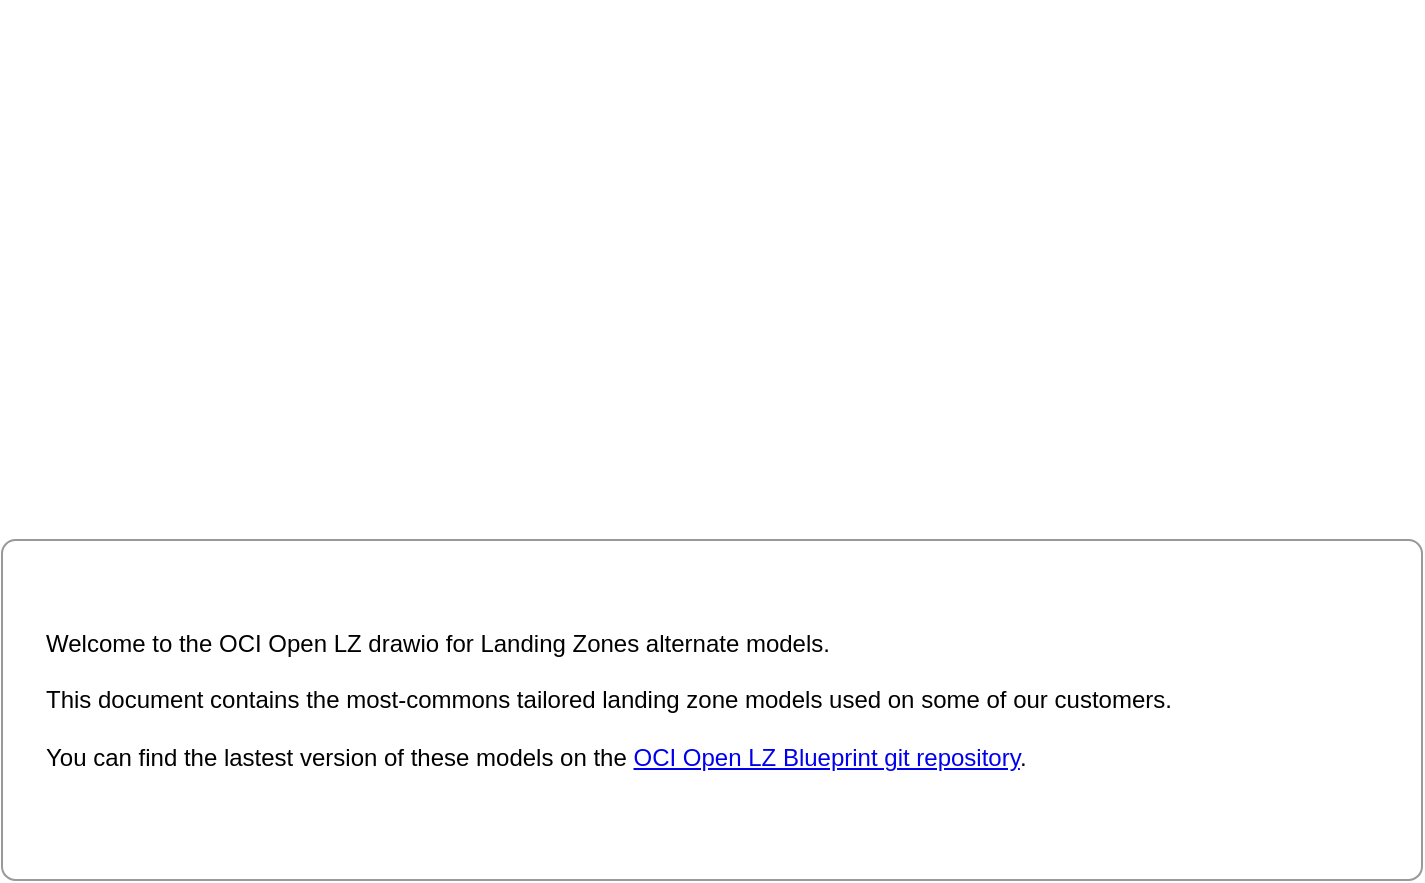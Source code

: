 <mxfile version="21.6.8" type="device" pages="5">
  <diagram id="Mc6zY5Oe0qx0InGp-19R" name="WELCOME">
    <mxGraphModel dx="821" dy="536" grid="1" gridSize="10" guides="1" tooltips="1" connect="1" arrows="1" fold="1" page="1" pageScale="1" pageWidth="827" pageHeight="1169" math="0" shadow="0">
      <root>
        <mxCell id="0" />
        <mxCell id="1" parent="0" />
        <mxCell id="V8k0b9sJzEHJrTGuIw1p-1" value="" style="rounded=1;whiteSpace=wrap;html=1;arcSize=4;fontColor=#363636;strokeColor=#999999;" vertex="1" parent="1">
          <mxGeometry x="30" y="290" width="710" height="170" as="geometry" />
        </mxCell>
        <mxCell id="V8k0b9sJzEHJrTGuIw1p-2" value="" style="shape=image;verticalLabelPosition=bottom;labelBackgroundColor=default;verticalAlign=top;aspect=fixed;imageAspect=0;image=https://github.com/oracle-quickstart/terraform-oci-open-lz/raw/master/images/oci_open_lz.png;" vertex="1" parent="1">
          <mxGeometry x="31.59" y="20" width="708.41" height="260" as="geometry" />
        </mxCell>
        <mxCell id="V8k0b9sJzEHJrTGuIw1p-3" value="&lt;span style=&quot;font-weight: normal;&quot;&gt;Welcome to the OCI Open LZ drawio for Landing Zones alternate models.&lt;br&gt;&lt;br&gt;This document contains the most-commons tailored landing zone models used on some of our customers.&amp;nbsp;&lt;br&gt;&lt;/span&gt;&lt;span style=&quot;font-weight: normal;&quot;&gt;&lt;br&gt;You can find the lastest version of these models on the &lt;a href=&quot;https://github.com/oracle-quickstart/terraform-oci-open-lz&quot;&gt;OCI Open LZ Blueprint git repository&lt;/a&gt;.&lt;/span&gt;" style="text;html=1;align=left;verticalAlign=middle;resizable=0;points=[];autosize=1;strokeColor=none;fillColor=none;fontStyle=1" vertex="1" parent="1">
          <mxGeometry x="50" y="325" width="590" height="90" as="geometry" />
        </mxCell>
      </root>
    </mxGraphModel>
  </diagram>
  <diagram id="jznangBFOFOfhvwTllcX" name="MODEL 1 - OE DRIVEN">
    <mxGraphModel dx="1314" dy="857" grid="1" gridSize="10" guides="1" tooltips="1" connect="1" arrows="1" fold="1" page="1" pageScale="1" pageWidth="827" pageHeight="1169" math="0" shadow="0">
      <root>
        <mxCell id="0" />
        <mxCell id="1" parent="0" />
        <mxCell id="vrGjo0Lcu2Vo3JxUhip3-1" value="OPERATING ENTITY (OE)&lt;br&gt;&lt;span style=&quot;font-weight: normal;&quot;&gt;(OE1...OEn)&lt;/span&gt;" style="rounded=1;whiteSpace=wrap;html=1;fillColor=#99c6d4;fontStyle=1;fontSize=13;" parent="1" vertex="1">
          <mxGeometry x="380" y="450" width="175" height="60" as="geometry" />
        </mxCell>
        <mxCell id="vrGjo0Lcu2Vo3JxUhip3-3" style="edgeStyle=orthogonalEdgeStyle;rounded=0;orthogonalLoop=1;jettySize=auto;html=1;endArrow=ERoneToMany;endFill=0;startArrow=ERone;startFill=0;" parent="1" source="vrGjo0Lcu2Vo3JxUhip3-2" edge="1">
          <mxGeometry relative="1" as="geometry">
            <mxPoint x="381" y="480" as="targetPoint" />
          </mxGeometry>
        </mxCell>
        <mxCell id="vrGjo0Lcu2Vo3JxUhip3-19" style="edgeStyle=orthogonalEdgeStyle;rounded=0;orthogonalLoop=1;jettySize=auto;html=1;endArrow=ERone;endFill=0;startArrow=ERone;startFill=0;exitX=0;exitY=0.5;exitDx=0;exitDy=0;" parent="1" source="vrGjo0Lcu2Vo3JxUhip3-2" target="vrGjo0Lcu2Vo3JxUhip3-4" edge="1">
          <mxGeometry relative="1" as="geometry" />
        </mxCell>
        <mxCell id="vrGjo0Lcu2Vo3JxUhip3-2" value="TENANCY" style="rounded=1;whiteSpace=wrap;html=1;fontStyle=1;fillColor=#f2f0ea;fontSize=13;" parent="1" vertex="1">
          <mxGeometry x="182" y="450" width="140" height="60" as="geometry" />
        </mxCell>
        <mxCell id="vrGjo0Lcu2Vo3JxUhip3-4" value="Shared Security" style="rounded=1;whiteSpace=wrap;html=1;fontStyle=1;fillColor=#faf8d6;fontSize=13;" parent="1" vertex="1">
          <mxGeometry x="107" y="570" width="110" height="50" as="geometry" />
        </mxCell>
        <mxCell id="vrGjo0Lcu2Vo3JxUhip3-5" value="Shared Network" style="rounded=1;whiteSpace=wrap;html=1;fontStyle=1;fillColor=#faf8d6;fontSize=13;" parent="1" vertex="1">
          <mxGeometry x="239" y="570" width="110" height="50" as="geometry" />
        </mxCell>
        <mxCell id="vrGjo0Lcu2Vo3JxUhip3-6" value="OE Common &lt;br style=&quot;font-size: 13px;&quot;&gt;Elements" style="rounded=1;whiteSpace=wrap;html=1;fillColor=#fcf8a9;fontStyle=1;fontSize=13;" parent="1" vertex="1">
          <mxGeometry x="525" y="260" width="140" height="60" as="geometry" />
        </mxCell>
        <mxCell id="nzDwMgJo9rYfTx4Ztt2C-3" style="edgeStyle=orthogonalEdgeStyle;rounded=0;orthogonalLoop=1;jettySize=auto;html=1;entryX=0;entryY=0.5;entryDx=0;entryDy=0;endArrow=ERoneToMany;endFill=0;startArrow=ERone;startFill=0;" parent="1" source="vrGjo0Lcu2Vo3JxUhip3-8" target="nzDwMgJo9rYfTx4Ztt2C-1" edge="1">
          <mxGeometry relative="1" as="geometry" />
        </mxCell>
        <mxCell id="vrGjo0Lcu2Vo3JxUhip3-8" value="Network&lt;br&gt;&lt;span style=&quot;font-weight: normal;&quot;&gt;(VCNs, Subnets&lt;/span&gt;)" style="rounded=1;whiteSpace=wrap;html=1;fillColor=#FCF8A9;strokeColor=#36393d;fontStyle=1;fontSize=13;" parent="1" vertex="1">
          <mxGeometry x="712" y="250" width="133" height="51" as="geometry" />
        </mxCell>
        <mxCell id="vrGjo0Lcu2Vo3JxUhip3-9" value="Infarstructure" style="rounded=1;whiteSpace=wrap;html=1;fillColor=#FCF8A9;strokeColor=#36393d;fontStyle=1;fontSize=13;" parent="1" vertex="1">
          <mxGeometry x="712" y="340" width="133" height="50" as="geometry" />
        </mxCell>
        <mxCell id="vrGjo0Lcu2Vo3JxUhip3-10" value="Sandbox" style="rounded=1;whiteSpace=wrap;html=1;fillColor=#cce8d8;fontStyle=1;fontSize=13;" parent="1" vertex="1">
          <mxGeometry x="638" y="600" width="140" height="60" as="geometry" />
        </mxCell>
        <mxCell id="vrGjo0Lcu2Vo3JxUhip3-11" value="ENVIRONMENT&lt;br&gt;&lt;span style=&quot;font-weight: normal;&quot;&gt;(dev, np, prod)&lt;/span&gt;" style="rounded=1;whiteSpace=wrap;html=1;fillColor=#cce8d8;fontStyle=1;fontSize=13;" parent="1" vertex="1">
          <mxGeometry x="638" y="450" width="140" height="60" as="geometry" />
        </mxCell>
        <mxCell id="vrGjo0Lcu2Vo3JxUhip3-30" style="edgeStyle=orthogonalEdgeStyle;rounded=0;orthogonalLoop=1;jettySize=auto;html=1;entryX=0;entryY=0.5;entryDx=0;entryDy=0;endArrow=ERoneToMany;endFill=0;startArrow=ERone;startFill=0;" parent="1" source="vrGjo0Lcu2Vo3JxUhip3-11" target="HrcFs76UV2Tg8RiXQoIi-1" edge="1">
          <mxGeometry relative="1" as="geometry">
            <mxPoint x="971" y="480" as="sourcePoint" />
          </mxGeometry>
        </mxCell>
        <mxCell id="vrGjo0Lcu2Vo3JxUhip3-31" style="edgeStyle=orthogonalEdgeStyle;rounded=0;orthogonalLoop=1;jettySize=auto;html=1;entryX=0;entryY=0.5;entryDx=0;entryDy=0;exitX=1;exitY=0.5;exitDx=0;exitDy=0;endArrow=ERoneToMany;endFill=0;startArrow=ERone;startFill=0;" parent="1" source="vrGjo0Lcu2Vo3JxUhip3-15" target="vrGjo0Lcu2Vo3JxUhip3-16" edge="1">
          <mxGeometry relative="1" as="geometry" />
        </mxCell>
        <mxCell id="vrGjo0Lcu2Vo3JxUhip3-15" value="PROJECT&lt;br&gt;&lt;span style=&quot;font-weight: normal;&quot;&gt;(P1...Pn)&lt;/span&gt;" style="rounded=1;whiteSpace=wrap;html=1;fillColor=#bfbfbf;fontStyle=1;fontSize=13;" parent="1" vertex="1">
          <mxGeometry x="1075" y="449.5" width="116" height="60" as="geometry" />
        </mxCell>
        <mxCell id="vrGjo0Lcu2Vo3JxUhip3-16" value="LAYER&lt;br&gt;&lt;span style=&quot;font-weight: normal;&quot;&gt;(app, db, infra)&lt;/span&gt;" style="rounded=1;whiteSpace=wrap;html=1;fillColor=#fbd4ca;fontStyle=1;fontSize=13;" parent="1" vertex="1">
          <mxGeometry x="1241" y="454" width="120" height="50" as="geometry" />
        </mxCell>
        <mxCell id="vrGjo0Lcu2Vo3JxUhip3-20" style="edgeStyle=orthogonalEdgeStyle;rounded=0;orthogonalLoop=1;jettySize=auto;html=1;endArrow=ERone;endFill=0;startArrow=ERone;startFill=0;exitX=0.8;exitY=0.983;exitDx=0;exitDy=0;exitPerimeter=0;entryX=0.5;entryY=0;entryDx=0;entryDy=0;" parent="1" source="vrGjo0Lcu2Vo3JxUhip3-2" target="vrGjo0Lcu2Vo3JxUhip3-5" edge="1">
          <mxGeometry relative="1" as="geometry">
            <mxPoint x="241" y="520" as="sourcePoint" />
            <mxPoint x="156" y="580" as="targetPoint" />
          </mxGeometry>
        </mxCell>
        <mxCell id="vrGjo0Lcu2Vo3JxUhip3-22" style="edgeStyle=orthogonalEdgeStyle;rounded=0;orthogonalLoop=1;jettySize=auto;html=1;endArrow=ERone;endFill=0;startArrow=ERone;startFill=0;exitX=0;exitY=0.5;exitDx=0;exitDy=0;" parent="1" source="vrGjo0Lcu2Vo3JxUhip3-6" target="vrGjo0Lcu2Vo3JxUhip3-1" edge="1">
          <mxGeometry relative="1" as="geometry">
            <mxPoint x="282" y="519" as="sourcePoint" />
            <mxPoint x="282" y="580" as="targetPoint" />
          </mxGeometry>
        </mxCell>
        <mxCell id="vrGjo0Lcu2Vo3JxUhip3-23" style="edgeStyle=orthogonalEdgeStyle;rounded=0;orthogonalLoop=1;jettySize=auto;html=1;endArrow=ERone;endFill=0;startArrow=ERone;startFill=0;entryX=0.5;entryY=1;entryDx=0;entryDy=0;" parent="1" source="vrGjo0Lcu2Vo3JxUhip3-10" target="vrGjo0Lcu2Vo3JxUhip3-1" edge="1">
          <mxGeometry relative="1" as="geometry">
            <mxPoint x="640" y="300" as="sourcePoint" />
            <mxPoint x="460" y="460" as="targetPoint" />
          </mxGeometry>
        </mxCell>
        <mxCell id="vrGjo0Lcu2Vo3JxUhip3-24" style="edgeStyle=orthogonalEdgeStyle;rounded=0;orthogonalLoop=1;jettySize=auto;html=1;endArrow=ERone;endFill=0;startArrow=ERoneToMany;startFill=0;entryX=1;entryY=0.5;entryDx=0;entryDy=0;exitX=0;exitY=0.5;exitDx=0;exitDy=0;" parent="1" source="vrGjo0Lcu2Vo3JxUhip3-11" target="vrGjo0Lcu2Vo3JxUhip3-1" edge="1">
          <mxGeometry relative="1" as="geometry">
            <mxPoint x="640" y="400" as="sourcePoint" />
            <mxPoint x="495" y="460" as="targetPoint" />
          </mxGeometry>
        </mxCell>
        <mxCell id="vrGjo0Lcu2Vo3JxUhip3-34" value="" style="endArrow=none;html=1;rounded=0;strokeWidth=2;" parent="1" edge="1">
          <mxGeometry width="50" height="50" relative="1" as="geometry">
            <mxPoint x="100" y="230" as="sourcePoint" />
            <mxPoint x="865" y="230" as="targetPoint" />
          </mxGeometry>
        </mxCell>
        <mxCell id="vrGjo0Lcu2Vo3JxUhip3-35" style="edgeStyle=orthogonalEdgeStyle;rounded=0;orthogonalLoop=1;jettySize=auto;html=1;endArrow=ERone;endFill=0;startArrow=ERone;startFill=0;entryX=0;entryY=0.5;entryDx=0;entryDy=0;exitX=1;exitY=0.25;exitDx=0;exitDy=0;" parent="1" source="vrGjo0Lcu2Vo3JxUhip3-6" target="vrGjo0Lcu2Vo3JxUhip3-8" edge="1">
          <mxGeometry relative="1" as="geometry">
            <mxPoint x="267" y="519" as="sourcePoint" />
            <mxPoint x="267" y="580" as="targetPoint" />
          </mxGeometry>
        </mxCell>
        <mxCell id="vrGjo0Lcu2Vo3JxUhip3-37" style="edgeStyle=orthogonalEdgeStyle;rounded=0;orthogonalLoop=1;jettySize=auto;html=1;endArrow=ERone;endFill=0;startArrow=ERone;startFill=0;exitX=1;exitY=0.75;exitDx=0;exitDy=0;entryX=0;entryY=0.5;entryDx=0;entryDy=0;" parent="1" source="vrGjo0Lcu2Vo3JxUhip3-6" target="vrGjo0Lcu2Vo3JxUhip3-9" edge="1">
          <mxGeometry relative="1" as="geometry">
            <mxPoint x="695" y="270" as="sourcePoint" />
            <mxPoint x="815" y="245" as="targetPoint" />
          </mxGeometry>
        </mxCell>
        <mxCell id="vrGjo0Lcu2Vo3JxUhip3-40" value="CENTRAL RESPONSIBILITY" style="text;html=1;strokeColor=none;fillColor=none;align=center;verticalAlign=middle;whiteSpace=wrap;rounded=0;fontStyle=1;strokeWidth=4;" parent="1" vertex="1">
          <mxGeometry x="349" y="190" width="240" height="30" as="geometry" />
        </mxCell>
        <mxCell id="vrGjo0Lcu2Vo3JxUhip3-42" value="" style="endArrow=none;html=1;rounded=0;strokeWidth=2;" parent="1" edge="1">
          <mxGeometry width="50" height="50" relative="1" as="geometry">
            <mxPoint x="915" y="230" as="sourcePoint" />
            <mxPoint x="1395" y="230" as="targetPoint" />
          </mxGeometry>
        </mxCell>
        <mxCell id="vrGjo0Lcu2Vo3JxUhip3-44" value="OPERATING ENTITY (OE) RESPONSIBILITY" style="text;html=1;strokeColor=none;fillColor=none;align=center;verticalAlign=middle;whiteSpace=wrap;rounded=0;fontStyle=1;strokeWidth=4;" parent="1" vertex="1">
          <mxGeometry x="945" y="190" width="301" height="30" as="geometry" />
        </mxCell>
        <mxCell id="iZkQAaPBsYjEE-joXDgz-2" value="OE LANDING ZONE CHARACTERISTICS" style="shape=table;startSize=30;container=1;collapsible=0;childLayout=tableLayout;fixedRows=1;rowLines=0;fontStyle=1;strokeColor=default;fontSize=16;labelBackgroundColor=none;fillColor=#99c6d4;" parent="1" vertex="1">
          <mxGeometry x="80" y="760" width="1320" height="240" as="geometry" />
        </mxCell>
        <mxCell id="iZkQAaPBsYjEE-joXDgz-3" value="" style="shape=tableRow;horizontal=0;startSize=0;swimlaneHead=0;swimlaneBody=0;top=0;left=0;bottom=0;right=0;collapsible=0;dropTarget=0;fillColor=none;points=[[0,0.5],[1,0.5]];portConstraint=eastwest;strokeColor=inherit;fontSize=16;" parent="iZkQAaPBsYjEE-joXDgz-2" vertex="1">
          <mxGeometry y="30" width="1320" height="30" as="geometry" />
        </mxCell>
        <mxCell id="iZkQAaPBsYjEE-joXDgz-4" value="1" style="shape=partialRectangle;html=1;whiteSpace=wrap;connectable=0;fillColor=none;top=0;left=0;bottom=0;right=0;overflow=hidden;pointerEvents=1;strokeColor=inherit;fontSize=16;" parent="iZkQAaPBsYjEE-joXDgz-3" vertex="1">
          <mxGeometry width="89" height="30" as="geometry">
            <mxRectangle width="89" height="30" as="alternateBounds" />
          </mxGeometry>
        </mxCell>
        <mxCell id="iZkQAaPBsYjEE-joXDgz-5" value="Landing Zone is &lt;b&gt;organized&amp;nbsp;&lt;/b&gt;by: &lt;b&gt;OEs, Environments, Projects, and Project Layers&lt;/b&gt;" style="shape=partialRectangle;html=1;whiteSpace=wrap;connectable=0;fillColor=none;top=0;left=0;bottom=0;right=0;align=left;spacingLeft=6;overflow=hidden;strokeColor=inherit;fontSize=16;" parent="iZkQAaPBsYjEE-joXDgz-3" vertex="1">
          <mxGeometry x="89" width="1231" height="30" as="geometry">
            <mxRectangle width="1231" height="30" as="alternateBounds" />
          </mxGeometry>
        </mxCell>
        <mxCell id="lJxTaoK9kGNk9IW5iGxH-4" style="shape=tableRow;horizontal=0;startSize=0;swimlaneHead=0;swimlaneBody=0;top=0;left=0;bottom=0;right=0;collapsible=0;dropTarget=0;fillColor=none;points=[[0,0.5],[1,0.5]];portConstraint=eastwest;strokeColor=inherit;fontSize=16;" parent="iZkQAaPBsYjEE-joXDgz-2" vertex="1">
          <mxGeometry y="60" width="1320" height="30" as="geometry" />
        </mxCell>
        <mxCell id="lJxTaoK9kGNk9IW5iGxH-5" value="2" style="shape=partialRectangle;html=1;whiteSpace=wrap;connectable=0;fillColor=none;top=0;left=0;bottom=0;right=0;overflow=hidden;pointerEvents=1;strokeColor=inherit;fontSize=16;" parent="lJxTaoK9kGNk9IW5iGxH-4" vertex="1">
          <mxGeometry width="89" height="30" as="geometry">
            <mxRectangle width="89" height="30" as="alternateBounds" />
          </mxGeometry>
        </mxCell>
        <mxCell id="lJxTaoK9kGNk9IW5iGxH-6" value="Landing Zone &lt;b&gt;scales&lt;/b&gt; by: OE, Departments, and Project" style="shape=partialRectangle;html=1;whiteSpace=wrap;connectable=0;fillColor=none;top=0;left=0;bottom=0;right=0;align=left;spacingLeft=6;overflow=hidden;strokeColor=inherit;fontSize=16;" parent="lJxTaoK9kGNk9IW5iGxH-4" vertex="1">
          <mxGeometry x="89" width="1231" height="30" as="geometry">
            <mxRectangle width="1231" height="30" as="alternateBounds" />
          </mxGeometry>
        </mxCell>
        <mxCell id="iZkQAaPBsYjEE-joXDgz-6" value="" style="shape=tableRow;horizontal=0;startSize=0;swimlaneHead=0;swimlaneBody=0;top=0;left=0;bottom=0;right=0;collapsible=0;dropTarget=0;fillColor=none;points=[[0,0.5],[1,0.5]];portConstraint=eastwest;strokeColor=inherit;fontSize=16;" parent="iZkQAaPBsYjEE-joXDgz-2" vertex="1">
          <mxGeometry y="90" width="1320" height="30" as="geometry" />
        </mxCell>
        <mxCell id="iZkQAaPBsYjEE-joXDgz-7" value="3" style="shape=partialRectangle;html=1;whiteSpace=wrap;connectable=0;fillColor=none;top=0;left=0;bottom=0;right=0;overflow=hidden;strokeColor=inherit;fontSize=16;" parent="iZkQAaPBsYjEE-joXDgz-6" vertex="1">
          <mxGeometry width="89" height="30" as="geometry">
            <mxRectangle width="89" height="30" as="alternateBounds" />
          </mxGeometry>
        </mxCell>
        <mxCell id="iZkQAaPBsYjEE-joXDgz-8" value="&lt;b&gt;Central IT&lt;/b&gt; controls the Hub and OE Environments and OE Network (VCN and Subnets)" style="shape=partialRectangle;html=1;whiteSpace=wrap;connectable=0;fillColor=none;top=0;left=0;bottom=0;right=0;align=left;spacingLeft=6;overflow=hidden;strokeColor=inherit;fontSize=16;" parent="iZkQAaPBsYjEE-joXDgz-6" vertex="1">
          <mxGeometry x="89" width="1231" height="30" as="geometry">
            <mxRectangle width="1231" height="30" as="alternateBounds" />
          </mxGeometry>
        </mxCell>
        <mxCell id="iZkQAaPBsYjEE-joXDgz-9" value="" style="shape=tableRow;horizontal=0;startSize=0;swimlaneHead=0;swimlaneBody=0;top=0;left=0;bottom=0;right=0;collapsible=0;dropTarget=0;fillColor=none;points=[[0,0.5],[1,0.5]];portConstraint=eastwest;strokeColor=inherit;fontSize=16;" parent="iZkQAaPBsYjEE-joXDgz-2" vertex="1">
          <mxGeometry y="120" width="1320" height="30" as="geometry" />
        </mxCell>
        <mxCell id="iZkQAaPBsYjEE-joXDgz-10" value="4" style="shape=partialRectangle;html=1;whiteSpace=wrap;connectable=0;fillColor=none;top=0;left=0;bottom=0;right=0;overflow=hidden;strokeColor=inherit;fontSize=16;" parent="iZkQAaPBsYjEE-joXDgz-9" vertex="1">
          <mxGeometry width="89" height="30" as="geometry">
            <mxRectangle width="89" height="30" as="alternateBounds" />
          </mxGeometry>
        </mxCell>
        <mxCell id="iZkQAaPBsYjEE-joXDgz-11" value="&lt;b&gt;OE&lt;/b&gt; has full control on workloads and workload network isolation (using NSGs). An OE can also create Departments." style="shape=partialRectangle;html=1;whiteSpace=wrap;connectable=0;fillColor=none;top=0;left=0;bottom=0;right=0;align=left;spacingLeft=6;overflow=hidden;strokeColor=inherit;fontSize=16;" parent="iZkQAaPBsYjEE-joXDgz-9" vertex="1">
          <mxGeometry x="89" width="1231" height="30" as="geometry">
            <mxRectangle width="1231" height="30" as="alternateBounds" />
          </mxGeometry>
        </mxCell>
        <mxCell id="nzDwMgJo9rYfTx4Ztt2C-5" value="" style="shape=tableRow;horizontal=0;startSize=0;swimlaneHead=0;swimlaneBody=0;top=0;left=0;bottom=0;right=0;collapsible=0;dropTarget=0;fillColor=none;points=[[0,0.5],[1,0.5]];portConstraint=eastwest;strokeColor=inherit;fontSize=16;" parent="iZkQAaPBsYjEE-joXDgz-2" vertex="1">
          <mxGeometry y="150" width="1320" height="40" as="geometry" />
        </mxCell>
        <mxCell id="nzDwMgJo9rYfTx4Ztt2C-6" value="5" style="shape=partialRectangle;html=1;whiteSpace=wrap;connectable=0;fillColor=none;top=0;left=0;bottom=0;right=0;overflow=hidden;strokeColor=inherit;fontSize=16;" parent="nzDwMgJo9rYfTx4Ztt2C-5" vertex="1">
          <mxGeometry width="89" height="40" as="geometry">
            <mxRectangle width="89" height="40" as="alternateBounds" />
          </mxGeometry>
        </mxCell>
        <mxCell id="nzDwMgJo9rYfTx4Ztt2C-7" value="Model &lt;b&gt;suitable&lt;/b&gt; any type of internal organization and subsidiaries, as a multi-tenant approach. The levels of autonomy can vary depending on OE, where some are just requesters and others are real operators" style="shape=partialRectangle;html=1;whiteSpace=wrap;connectable=0;fillColor=none;top=0;left=0;bottom=0;right=0;align=left;spacingLeft=6;overflow=hidden;strokeColor=inherit;fontSize=16;" parent="nzDwMgJo9rYfTx4Ztt2C-5" vertex="1">
          <mxGeometry x="89" width="1231" height="40" as="geometry">
            <mxRectangle width="1231" height="40" as="alternateBounds" />
          </mxGeometry>
        </mxCell>
        <mxCell id="gBYq7wWmvFp5fjbxggAp-1" style="shape=tableRow;horizontal=0;startSize=0;swimlaneHead=0;swimlaneBody=0;top=0;left=0;bottom=0;right=0;collapsible=0;dropTarget=0;fillColor=none;points=[[0,0.5],[1,0.5]];portConstraint=eastwest;strokeColor=inherit;fontSize=16;" parent="iZkQAaPBsYjEE-joXDgz-2" vertex="1">
          <mxGeometry y="190" width="1320" height="50" as="geometry" />
        </mxCell>
        <mxCell id="gBYq7wWmvFp5fjbxggAp-2" value="6" style="shape=partialRectangle;html=1;whiteSpace=wrap;connectable=0;fillColor=none;top=0;left=0;bottom=0;right=0;overflow=hidden;strokeColor=inherit;fontSize=16;" parent="gBYq7wWmvFp5fjbxggAp-1" vertex="1">
          <mxGeometry width="89" height="50" as="geometry">
            <mxRectangle width="89" height="50" as="alternateBounds" />
          </mxGeometry>
        </mxCell>
        <mxCell id="gBYq7wWmvFp5fjbxggAp-3" value="&lt;i style=&quot;&quot;&gt;&lt;b&gt;It&#39;s like an airport with different terminals that &quot;can be&quot; (doesn&#39;t have to) operated independently at any time by different companies/subsidiaries.&amp;nbsp; Each terminal can have&lt;/b&gt;&lt;/i&gt;&lt;b style=&quot;border-color: var(--border-color);&quot;&gt;&lt;i style=&quot;border-color: var(--border-color);&quot;&gt;&amp;nbsp;different security posture (domestic, international, etc.).&lt;/i&gt;&lt;/b&gt;&lt;i style=&quot;&quot;&gt;&lt;b&gt;&lt;br&gt;&lt;/b&gt;&lt;/i&gt;" style="shape=partialRectangle;html=1;whiteSpace=wrap;connectable=0;fillColor=none;top=0;left=0;bottom=0;right=0;align=left;spacingLeft=6;overflow=hidden;strokeColor=inherit;fontSize=16;" parent="gBYq7wWmvFp5fjbxggAp-1" vertex="1">
          <mxGeometry x="89" width="1231" height="50" as="geometry">
            <mxRectangle width="1231" height="50" as="alternateBounds" />
          </mxGeometry>
        </mxCell>
        <mxCell id="nzDwMgJo9rYfTx4Ztt2C-2" value="" style="edgeStyle=orthogonalEdgeStyle;rounded=0;orthogonalLoop=1;jettySize=auto;html=1;endArrow=ERone;endFill=0;startArrow=ERone;startFill=0;" parent="1" source="nzDwMgJo9rYfTx4Ztt2C-1" target="vrGjo0Lcu2Vo3JxUhip3-16" edge="1">
          <mxGeometry relative="1" as="geometry" />
        </mxCell>
        <mxCell id="nzDwMgJo9rYfTx4Ztt2C-1" value="Project Network&lt;br&gt;(&lt;span style=&quot;font-weight: normal;&quot;&gt;NSGs)&lt;/span&gt;" style="rounded=1;whiteSpace=wrap;html=1;fillColor=#FCF8A9;strokeColor=#36393d;fontStyle=1;fontSize=13;" parent="1" vertex="1">
          <mxGeometry x="1238.5" y="250" width="125" height="50" as="geometry" />
        </mxCell>
        <mxCell id="HrcFs76UV2Tg8RiXQoIi-1" value="DEPARTMENT&lt;br&gt;&lt;span style=&quot;font-weight: normal;&quot;&gt;(optional)&lt;/span&gt;" style="rounded=1;whiteSpace=wrap;html=1;fillColor=#e6aa56;fontStyle=1;fontSize=13;" parent="1" vertex="1">
          <mxGeometry x="905" y="450" width="116" height="60" as="geometry" />
        </mxCell>
        <mxCell id="HrcFs76UV2Tg8RiXQoIi-2" style="edgeStyle=orthogonalEdgeStyle;rounded=0;orthogonalLoop=1;jettySize=auto;html=1;endArrow=ERoneToMany;endFill=0;startArrow=ERone;startFill=0;exitX=1;exitY=0.5;exitDx=0;exitDy=0;entryX=0;entryY=0.5;entryDx=0;entryDy=0;" parent="1" source="HrcFs76UV2Tg8RiXQoIi-1" target="vrGjo0Lcu2Vo3JxUhip3-15" edge="1">
          <mxGeometry relative="1" as="geometry">
            <mxPoint x="763" y="490" as="sourcePoint" />
            <mxPoint x="1045" y="540" as="targetPoint" />
            <Array as="points">
              <mxPoint x="1045" y="480" />
            </Array>
          </mxGeometry>
        </mxCell>
        <mxCell id="hmWPVylNvAnEasRY5kuN-1" value="&lt;b&gt;OE LANDING ZONE - FUNCTIONAL VIEW (ENTITY-RELATIONSHIP DIAGRAM)&lt;/b&gt;" style="rounded=0;whiteSpace=wrap;html=1;fillColor=#cce2e9;" parent="1" vertex="1">
          <mxGeometry x="80" y="40" width="1320" height="40" as="geometry" />
        </mxCell>
      </root>
    </mxGraphModel>
  </diagram>
  <diagram name="MODEL 2 - SERVICE DRIVEN" id="FDSowPlYvz31c0IimHm8">
    <mxGraphModel dx="1314" dy="953" grid="1" gridSize="10" guides="1" tooltips="1" connect="1" arrows="1" fold="1" page="1" pageScale="1" pageWidth="827" pageHeight="1169" math="0" shadow="0">
      <root>
        <mxCell id="yRGvzyiMdsKF_T1iYjjH-0" />
        <mxCell id="yRGvzyiMdsKF_T1iYjjH-1" parent="yRGvzyiMdsKF_T1iYjjH-0" />
        <mxCell id="yRGvzyiMdsKF_T1iYjjH-2" value="SERVICE TYPE&amp;nbsp;&lt;br&gt;&lt;span style=&quot;font-weight: normal;&quot;&gt;(online, corp, hybrid)&lt;/span&gt;" style="rounded=1;whiteSpace=wrap;html=1;fillColor=#e1d5e7;fontStyle=1;fontSize=13;strokeColor=#9673a6;" parent="yRGvzyiMdsKF_T1iYjjH-1" vertex="1">
          <mxGeometry x="385" y="470" width="140" height="60" as="geometry" />
        </mxCell>
        <mxCell id="yRGvzyiMdsKF_T1iYjjH-3" style="edgeStyle=orthogonalEdgeStyle;rounded=0;orthogonalLoop=1;jettySize=auto;html=1;endArrow=ERoneToMany;endFill=0;startArrow=ERone;startFill=0;entryX=0;entryY=0.5;entryDx=0;entryDy=0;" parent="yRGvzyiMdsKF_T1iYjjH-1" source="yRGvzyiMdsKF_T1iYjjH-5" target="yRGvzyiMdsKF_T1iYjjH-2" edge="1">
          <mxGeometry relative="1" as="geometry">
            <mxPoint x="381" y="500" as="targetPoint" />
          </mxGeometry>
        </mxCell>
        <mxCell id="yRGvzyiMdsKF_T1iYjjH-4" style="edgeStyle=orthogonalEdgeStyle;rounded=0;orthogonalLoop=1;jettySize=auto;html=1;endArrow=ERone;endFill=0;startArrow=ERone;startFill=0;exitX=0.25;exitY=0;exitDx=0;exitDy=0;" parent="yRGvzyiMdsKF_T1iYjjH-1" source="yRGvzyiMdsKF_T1iYjjH-5" target="yRGvzyiMdsKF_T1iYjjH-6" edge="1">
          <mxGeometry relative="1" as="geometry" />
        </mxCell>
        <mxCell id="yRGvzyiMdsKF_T1iYjjH-5" value="TENANCY" style="rounded=1;whiteSpace=wrap;html=1;fontStyle=1;fillColor=#f2f0ea;fontSize=13;" parent="yRGvzyiMdsKF_T1iYjjH-1" vertex="1">
          <mxGeometry x="182" y="470" width="140" height="60" as="geometry" />
        </mxCell>
        <mxCell id="yRGvzyiMdsKF_T1iYjjH-6" value="Shared Security" style="rounded=1;whiteSpace=wrap;html=1;fontStyle=1;fillColor=#faf8d6;fontSize=13;" parent="yRGvzyiMdsKF_T1iYjjH-1" vertex="1">
          <mxGeometry x="115" y="325" width="110" height="50" as="geometry" />
        </mxCell>
        <mxCell id="yRGvzyiMdsKF_T1iYjjH-7" style="edgeStyle=orthogonalEdgeStyle;rounded=0;orthogonalLoop=1;jettySize=auto;html=1;entryX=0;entryY=0.5;entryDx=0;entryDy=0;endArrow=ERzeroToMany;endFill=0;startArrow=ERone;startFill=0;exitX=1;exitY=0.5;exitDx=0;exitDy=0;" parent="yRGvzyiMdsKF_T1iYjjH-1" source="yRGvzyiMdsKF_T1iYjjH-25" target="yRGvzyiMdsKF_T1iYjjH-9" edge="1">
          <mxGeometry relative="1" as="geometry">
            <mxPoint x="185" y="740" as="sourcePoint" />
            <Array as="points">
              <mxPoint x="1101" y="348" />
            </Array>
          </mxGeometry>
        </mxCell>
        <mxCell id="yRGvzyiMdsKF_T1iYjjH-8" value="Shared Network&lt;br&gt;&lt;span style=&quot;font-weight: normal;&quot;&gt;(Hub)&lt;/span&gt;" style="rounded=1;whiteSpace=wrap;html=1;fontStyle=1;fillColor=#faf8d6;fontSize=13;" parent="yRGvzyiMdsKF_T1iYjjH-1" vertex="1">
          <mxGeometry x="265" y="325" width="110" height="50" as="geometry" />
        </mxCell>
        <mxCell id="yRGvzyiMdsKF_T1iYjjH-9" value="BU Project Network&lt;br&gt;&lt;span style=&quot;font-weight: normal;&quot;&gt;(Subnets and/or NSGs)&lt;/span&gt;" style="rounded=1;whiteSpace=wrap;html=1;fillColor=#FCF8A9;strokeColor=#36393d;fontStyle=1;fontSize=13;" parent="yRGvzyiMdsKF_T1iYjjH-1" vertex="1">
          <mxGeometry x="1100" y="322.5" width="144" height="50" as="geometry" />
        </mxCell>
        <mxCell id="5WUyzInF1ixkbITpkoT7-0" style="edgeStyle=orthogonalEdgeStyle;rounded=0;orthogonalLoop=1;jettySize=auto;html=1;entryX=0.5;entryY=1;entryDx=0;entryDy=0;endArrow=ERoneToMany;endFill=0;" parent="yRGvzyiMdsKF_T1iYjjH-1" source="yRGvzyiMdsKF_T1iYjjH-10" target="yRGvzyiMdsKF_T1iYjjH-25" edge="1">
          <mxGeometry relative="1" as="geometry" />
        </mxCell>
        <mxCell id="yRGvzyiMdsKF_T1iYjjH-10" value="ENVIRONMENT&lt;br&gt;&lt;span style=&quot;font-weight: normal;&quot;&gt;(dev, np, prod)&lt;/span&gt;" style="rounded=1;whiteSpace=wrap;html=1;fillColor=#cce8d8;fontStyle=1;fontSize=13;" parent="yRGvzyiMdsKF_T1iYjjH-1" vertex="1">
          <mxGeometry x="614" y="470" width="142" height="60" as="geometry" />
        </mxCell>
        <mxCell id="yRGvzyiMdsKF_T1iYjjH-12" style="edgeStyle=orthogonalEdgeStyle;rounded=0;orthogonalLoop=1;jettySize=auto;html=1;exitX=1;exitY=0.5;exitDx=0;exitDy=0;entryX=0;entryY=0.5;entryDx=0;entryDy=0;endArrow=ERzeroToMany;endFill=0;startArrow=ERone;startFill=0;" parent="yRGvzyiMdsKF_T1iYjjH-1" source="yRGvzyiMdsKF_T1iYjjH-13" target="yRGvzyiMdsKF_T1iYjjH-14" edge="1">
          <mxGeometry relative="1" as="geometry" />
        </mxCell>
        <mxCell id="yRGvzyiMdsKF_T1iYjjH-13" value="BU" style="rounded=1;whiteSpace=wrap;html=1;fillColor=#99c6d4;fontStyle=1;fontSize=13;" parent="yRGvzyiMdsKF_T1iYjjH-1" vertex="1">
          <mxGeometry x="835" y="470" width="116" height="60" as="geometry" />
        </mxCell>
        <mxCell id="yRGvzyiMdsKF_T1iYjjH-14" value="BU Project&lt;br&gt;&lt;span style=&quot;font-weight: normal;&quot;&gt;(P1...Pn)&lt;/span&gt;" style="rounded=1;whiteSpace=wrap;html=1;fillColor=#bfbfbf;fontStyle=1;fontSize=13;" parent="yRGvzyiMdsKF_T1iYjjH-1" vertex="1">
          <mxGeometry x="1098" y="470" width="147" height="60" as="geometry" />
        </mxCell>
        <mxCell id="yRGvzyiMdsKF_T1iYjjH-15" style="edgeStyle=orthogonalEdgeStyle;rounded=0;orthogonalLoop=1;jettySize=auto;html=1;endArrow=ERone;endFill=0;startArrow=ERone;startFill=0;exitX=0.75;exitY=0;exitDx=0;exitDy=0;entryX=0.5;entryY=1;entryDx=0;entryDy=0;" parent="yRGvzyiMdsKF_T1iYjjH-1" source="yRGvzyiMdsKF_T1iYjjH-5" target="yRGvzyiMdsKF_T1iYjjH-8" edge="1">
          <mxGeometry relative="1" as="geometry">
            <mxPoint x="241" y="540" as="sourcePoint" />
            <mxPoint x="156" y="600" as="targetPoint" />
          </mxGeometry>
        </mxCell>
        <mxCell id="yRGvzyiMdsKF_T1iYjjH-16" style="edgeStyle=orthogonalEdgeStyle;rounded=0;orthogonalLoop=1;jettySize=auto;html=1;endArrow=ERone;endFill=0;startArrow=ERzeroToMany;startFill=0;entryX=0.5;entryY=0;entryDx=0;entryDy=0;" parent="yRGvzyiMdsKF_T1iYjjH-1" target="yRGvzyiMdsKF_T1iYjjH-2" edge="1">
          <mxGeometry relative="1" as="geometry">
            <mxPoint x="615" y="348" as="sourcePoint" />
            <mxPoint x="282" y="600" as="targetPoint" />
          </mxGeometry>
        </mxCell>
        <mxCell id="yRGvzyiMdsKF_T1iYjjH-17" style="edgeStyle=orthogonalEdgeStyle;rounded=0;orthogonalLoop=1;jettySize=auto;html=1;endArrow=ERone;endFill=0;startArrow=ERoneToMany;startFill=0;entryX=1;entryY=0.5;entryDx=0;entryDy=0;exitX=0;exitY=0.5;exitDx=0;exitDy=0;" parent="yRGvzyiMdsKF_T1iYjjH-1" source="yRGvzyiMdsKF_T1iYjjH-10" target="yRGvzyiMdsKF_T1iYjjH-2" edge="1">
          <mxGeometry relative="1" as="geometry">
            <mxPoint x="640" y="510" as="sourcePoint" />
            <mxPoint x="530" y="510" as="targetPoint" />
          </mxGeometry>
        </mxCell>
        <mxCell id="yRGvzyiMdsKF_T1iYjjH-19" style="edgeStyle=orthogonalEdgeStyle;rounded=0;orthogonalLoop=1;jettySize=auto;html=1;entryX=0;entryY=0.5;entryDx=0;entryDy=0;endArrow=ERzeroToMany;endFill=0;startArrow=ERone;startFill=0;exitX=1;exitY=0.5;exitDx=0;exitDy=0;" parent="yRGvzyiMdsKF_T1iYjjH-1" source="yRGvzyiMdsKF_T1iYjjH-10" target="yRGvzyiMdsKF_T1iYjjH-13" edge="1">
          <mxGeometry relative="1" as="geometry">
            <mxPoint x="780" y="510" as="sourcePoint" />
            <mxPoint x="940" y="571" as="targetPoint" />
          </mxGeometry>
        </mxCell>
        <mxCell id="yRGvzyiMdsKF_T1iYjjH-21" value="" style="endArrow=none;html=1;rounded=0;strokeWidth=2;" parent="yRGvzyiMdsKF_T1iYjjH-1" edge="1">
          <mxGeometry width="50" height="50" relative="1" as="geometry">
            <mxPoint x="100" y="250" as="sourcePoint" />
            <mxPoint x="955" y="250" as="targetPoint" />
          </mxGeometry>
        </mxCell>
        <mxCell id="yRGvzyiMdsKF_T1iYjjH-22" value="CENTRAL IT RESPONSIBILITY" style="text;html=1;strokeColor=none;fillColor=none;align=center;verticalAlign=middle;whiteSpace=wrap;rounded=0;fontStyle=1;strokeWidth=4;" parent="yRGvzyiMdsKF_T1iYjjH-1" vertex="1">
          <mxGeometry x="315" y="210" width="240" height="30" as="geometry" />
        </mxCell>
        <mxCell id="yRGvzyiMdsKF_T1iYjjH-23" value="" style="endArrow=none;html=1;rounded=0;strokeWidth=2;" parent="yRGvzyiMdsKF_T1iYjjH-1" edge="1">
          <mxGeometry width="50" height="50" relative="1" as="geometry">
            <mxPoint x="1035" y="250" as="sourcePoint" />
            <mxPoint x="1295" y="250" as="targetPoint" />
          </mxGeometry>
        </mxCell>
        <mxCell id="yRGvzyiMdsKF_T1iYjjH-24" value="BUSINESS UNIT (BU) RESPONSIBILITY" style="text;html=1;strokeColor=none;fillColor=none;align=center;verticalAlign=middle;whiteSpace=wrap;rounded=0;fontStyle=1;strokeWidth=4;" parent="yRGvzyiMdsKF_T1iYjjH-1" vertex="1">
          <mxGeometry x="1005.5" y="210" width="301" height="30" as="geometry" />
        </mxCell>
        <mxCell id="yRGvzyiMdsKF_T1iYjjH-25" value="Service Network&lt;br&gt;&lt;span style=&quot;font-weight: normal;&quot;&gt;(VCN)&lt;/span&gt;" style="rounded=1;whiteSpace=wrap;html=1;fillColor=#FCF8A9;strokeColor=#36393d;fontStyle=1;fontSize=13;" parent="yRGvzyiMdsKF_T1iYjjH-1" vertex="1">
          <mxGeometry x="614" y="325" width="141" height="45" as="geometry" />
        </mxCell>
        <mxCell id="yRGvzyiMdsKF_T1iYjjH-26" style="edgeStyle=orthogonalEdgeStyle;rounded=0;orthogonalLoop=1;jettySize=auto;html=1;endArrow=ERone;endFill=0;startArrow=ERone;startFill=0;entryX=0.5;entryY=0;entryDx=0;entryDy=0;exitX=0.5;exitY=1;exitDx=0;exitDy=0;" parent="yRGvzyiMdsKF_T1iYjjH-1" source="yRGvzyiMdsKF_T1iYjjH-9" target="yRGvzyiMdsKF_T1iYjjH-14" edge="1">
          <mxGeometry relative="1" as="geometry">
            <mxPoint x="535" y="360" as="sourcePoint" />
            <mxPoint x="460" y="480" as="targetPoint" />
          </mxGeometry>
        </mxCell>
        <mxCell id="yRGvzyiMdsKF_T1iYjjH-29" value="Sandbox" style="rounded=1;whiteSpace=wrap;html=1;fontStyle=1;fillColor=#cce8d8;fontSize=13;" parent="yRGvzyiMdsKF_T1iYjjH-1" vertex="1">
          <mxGeometry x="613" y="630" width="140" height="50" as="geometry" />
        </mxCell>
        <mxCell id="yRGvzyiMdsKF_T1iYjjH-30" style="edgeStyle=orthogonalEdgeStyle;rounded=0;orthogonalLoop=1;jettySize=auto;html=1;endArrow=ERone;endFill=0;startArrow=ERone;startFill=0;exitX=0.5;exitY=1;exitDx=0;exitDy=0;entryX=0;entryY=0.5;entryDx=0;entryDy=0;" parent="yRGvzyiMdsKF_T1iYjjH-1" source="yRGvzyiMdsKF_T1iYjjH-5" target="yRGvzyiMdsKF_T1iYjjH-29" edge="1">
          <mxGeometry relative="1" as="geometry">
            <mxPoint x="297" y="480" as="sourcePoint" />
            <mxPoint x="330" y="385" as="targetPoint" />
          </mxGeometry>
        </mxCell>
        <mxCell id="JmjBd9DimvSYhdksjUBQ-0" value="LANDING ZONE CHARACTERISTICS" style="shape=table;startSize=30;container=1;collapsible=0;childLayout=tableLayout;fixedRows=1;rowLines=0;fontStyle=1;strokeColor=default;fontSize=16;html=1;fillColor=#e1d5e7;" parent="yRGvzyiMdsKF_T1iYjjH-1" vertex="1">
          <mxGeometry x="80" y="800" width="1200" height="210" as="geometry" />
        </mxCell>
        <mxCell id="JmjBd9DimvSYhdksjUBQ-1" value="" style="shape=tableRow;horizontal=0;startSize=0;swimlaneHead=0;swimlaneBody=0;top=0;left=0;bottom=0;right=0;collapsible=0;dropTarget=0;fillColor=none;points=[[0,0.5],[1,0.5]];portConstraint=eastwest;strokeColor=inherit;fontSize=16;" parent="JmjBd9DimvSYhdksjUBQ-0" vertex="1">
          <mxGeometry y="30" width="1200" height="30" as="geometry" />
        </mxCell>
        <mxCell id="JmjBd9DimvSYhdksjUBQ-2" value="1" style="shape=partialRectangle;html=1;whiteSpace=wrap;connectable=0;fillColor=none;top=0;left=0;bottom=0;right=0;overflow=hidden;pointerEvents=1;strokeColor=inherit;fontSize=16;" parent="JmjBd9DimvSYhdksjUBQ-1" vertex="1">
          <mxGeometry width="80" height="30" as="geometry">
            <mxRectangle width="80" height="30" as="alternateBounds" />
          </mxGeometry>
        </mxCell>
        <mxCell id="JmjBd9DimvSYhdksjUBQ-3" value="Landing Zone is &lt;b&gt;organized&lt;/b&gt;&amp;nbsp;by: &lt;b&gt;Service Type, Environment, BU, and Project.&lt;/b&gt;" style="shape=partialRectangle;html=1;whiteSpace=wrap;connectable=0;fillColor=none;top=0;left=0;bottom=0;right=0;align=left;spacingLeft=6;overflow=hidden;strokeColor=inherit;fontSize=16;" parent="JmjBd9DimvSYhdksjUBQ-1" vertex="1">
          <mxGeometry x="80" width="1120" height="30" as="geometry">
            <mxRectangle width="1120" height="30" as="alternateBounds" />
          </mxGeometry>
        </mxCell>
        <mxCell id="BgLVXs-AOl5hgRm0DN_1-6" style="shape=tableRow;horizontal=0;startSize=0;swimlaneHead=0;swimlaneBody=0;top=0;left=0;bottom=0;right=0;collapsible=0;dropTarget=0;fillColor=none;points=[[0,0.5],[1,0.5]];portConstraint=eastwest;strokeColor=inherit;fontSize=16;" parent="JmjBd9DimvSYhdksjUBQ-0" vertex="1">
          <mxGeometry y="60" width="1200" height="30" as="geometry" />
        </mxCell>
        <mxCell id="BgLVXs-AOl5hgRm0DN_1-7" value="2" style="shape=partialRectangle;html=1;whiteSpace=wrap;connectable=0;fillColor=none;top=0;left=0;bottom=0;right=0;overflow=hidden;pointerEvents=1;strokeColor=inherit;fontSize=16;" parent="BgLVXs-AOl5hgRm0DN_1-6" vertex="1">
          <mxGeometry width="80" height="30" as="geometry">
            <mxRectangle width="80" height="30" as="alternateBounds" />
          </mxGeometry>
        </mxCell>
        <mxCell id="BgLVXs-AOl5hgRm0DN_1-8" value="Landing Zone scales by: &lt;b&gt;Service Type&lt;/b&gt;, &lt;b&gt;BUs&lt;/b&gt;, and &lt;b&gt;Projects&lt;/b&gt;" style="shape=partialRectangle;html=1;whiteSpace=wrap;connectable=0;fillColor=none;top=0;left=0;bottom=0;right=0;align=left;spacingLeft=6;overflow=hidden;strokeColor=inherit;fontSize=16;" parent="BgLVXs-AOl5hgRm0DN_1-6" vertex="1">
          <mxGeometry x="80" width="1120" height="30" as="geometry">
            <mxRectangle width="1120" height="30" as="alternateBounds" />
          </mxGeometry>
        </mxCell>
        <mxCell id="JmjBd9DimvSYhdksjUBQ-4" value="" style="shape=tableRow;horizontal=0;startSize=0;swimlaneHead=0;swimlaneBody=0;top=0;left=0;bottom=0;right=0;collapsible=0;dropTarget=0;fillColor=none;points=[[0,0.5],[1,0.5]];portConstraint=eastwest;strokeColor=inherit;fontSize=16;" parent="JmjBd9DimvSYhdksjUBQ-0" vertex="1">
          <mxGeometry y="90" width="1200" height="30" as="geometry" />
        </mxCell>
        <mxCell id="JmjBd9DimvSYhdksjUBQ-5" value="3" style="shape=partialRectangle;html=1;whiteSpace=wrap;connectable=0;fillColor=none;top=0;left=0;bottom=0;right=0;overflow=hidden;strokeColor=inherit;fontSize=16;" parent="JmjBd9DimvSYhdksjUBQ-4" vertex="1">
          <mxGeometry width="80" height="30" as="geometry">
            <mxRectangle width="80" height="30" as="alternateBounds" />
          </mxGeometry>
        </mxCell>
        <mxCell id="JmjBd9DimvSYhdksjUBQ-6" value="&lt;b&gt;Central IT&lt;/b&gt; controls the Hub and Service Types, Environments and BU Network (VCN only or VCN + Subnets)" style="shape=partialRectangle;html=1;whiteSpace=wrap;connectable=0;fillColor=none;top=0;left=0;bottom=0;right=0;align=left;spacingLeft=6;overflow=hidden;strokeColor=inherit;fontSize=16;" parent="JmjBd9DimvSYhdksjUBQ-4" vertex="1">
          <mxGeometry x="80" width="1120" height="30" as="geometry">
            <mxRectangle width="1120" height="30" as="alternateBounds" />
          </mxGeometry>
        </mxCell>
        <mxCell id="JmjBd9DimvSYhdksjUBQ-7" value="" style="shape=tableRow;horizontal=0;startSize=0;swimlaneHead=0;swimlaneBody=0;top=0;left=0;bottom=0;right=0;collapsible=0;dropTarget=0;fillColor=none;points=[[0,0.5],[1,0.5]];portConstraint=eastwest;strokeColor=inherit;fontSize=16;" parent="JmjBd9DimvSYhdksjUBQ-0" vertex="1">
          <mxGeometry y="120" width="1200" height="30" as="geometry" />
        </mxCell>
        <mxCell id="JmjBd9DimvSYhdksjUBQ-8" value="4" style="shape=partialRectangle;html=1;whiteSpace=wrap;connectable=0;fillColor=none;top=0;left=0;bottom=0;right=0;overflow=hidden;strokeColor=inherit;fontSize=16;" parent="JmjBd9DimvSYhdksjUBQ-7" vertex="1">
          <mxGeometry width="80" height="30" as="geometry">
            <mxRectangle width="80" height="30" as="alternateBounds" />
          </mxGeometry>
        </mxCell>
        <mxCell id="JmjBd9DimvSYhdksjUBQ-9" value="&lt;b&gt;BU&lt;/b&gt; control workloads and workload network isolation (with Subnets and/or NSGs or just NSGs)" style="shape=partialRectangle;html=1;whiteSpace=wrap;connectable=0;fillColor=none;top=0;left=0;bottom=0;right=0;align=left;spacingLeft=6;overflow=hidden;strokeColor=inherit;fontSize=16;" parent="JmjBd9DimvSYhdksjUBQ-7" vertex="1">
          <mxGeometry x="80" width="1120" height="30" as="geometry">
            <mxRectangle width="1120" height="30" as="alternateBounds" />
          </mxGeometry>
        </mxCell>
        <mxCell id="JmjBd9DimvSYhdksjUBQ-10" value="" style="shape=tableRow;horizontal=0;startSize=0;swimlaneHead=0;swimlaneBody=0;top=0;left=0;bottom=0;right=0;collapsible=0;dropTarget=0;fillColor=none;points=[[0,0.5],[1,0.5]];portConstraint=eastwest;strokeColor=inherit;fontSize=16;" parent="JmjBd9DimvSYhdksjUBQ-0" vertex="1">
          <mxGeometry y="150" width="1200" height="30" as="geometry" />
        </mxCell>
        <mxCell id="JmjBd9DimvSYhdksjUBQ-11" value="5" style="shape=partialRectangle;html=1;whiteSpace=wrap;connectable=0;fillColor=none;top=0;left=0;bottom=0;right=0;overflow=hidden;strokeColor=inherit;fontSize=16;" parent="JmjBd9DimvSYhdksjUBQ-10" vertex="1">
          <mxGeometry width="80" height="30" as="geometry">
            <mxRectangle width="80" height="30" as="alternateBounds" />
          </mxGeometry>
        </mxCell>
        <mxCell id="JmjBd9DimvSYhdksjUBQ-12" value="Model is &lt;b&gt;suitable&lt;/b&gt; when different security postures are required for different workload types, and are managed centrally,&amp;nbsp;" style="shape=partialRectangle;html=1;whiteSpace=wrap;connectable=0;fillColor=none;top=0;left=0;bottom=0;right=0;align=left;spacingLeft=6;overflow=hidden;strokeColor=inherit;fontSize=16;" parent="JmjBd9DimvSYhdksjUBQ-10" vertex="1">
          <mxGeometry x="80" width="1120" height="30" as="geometry">
            <mxRectangle width="1120" height="30" as="alternateBounds" />
          </mxGeometry>
        </mxCell>
        <mxCell id="IIeiLm1fFsg0JPaqSPBj-0" style="shape=tableRow;horizontal=0;startSize=0;swimlaneHead=0;swimlaneBody=0;top=0;left=0;bottom=0;right=0;collapsible=0;dropTarget=0;fillColor=none;points=[[0,0.5],[1,0.5]];portConstraint=eastwest;strokeColor=inherit;fontSize=16;" parent="JmjBd9DimvSYhdksjUBQ-0" vertex="1">
          <mxGeometry y="180" width="1200" height="30" as="geometry" />
        </mxCell>
        <mxCell id="IIeiLm1fFsg0JPaqSPBj-1" value="6" style="shape=partialRectangle;html=1;whiteSpace=wrap;connectable=0;fillColor=none;top=0;left=0;bottom=0;right=0;overflow=hidden;strokeColor=inherit;fontSize=16;" parent="IIeiLm1fFsg0JPaqSPBj-0" vertex="1">
          <mxGeometry width="80" height="30" as="geometry">
            <mxRectangle width="80" height="30" as="alternateBounds" />
          </mxGeometry>
        </mxCell>
        <mxCell id="IIeiLm1fFsg0JPaqSPBj-2" value="&lt;b&gt;&lt;i&gt;It&#39;s like an airport with different terminals, where each terminal has different security posture (domestic, international, etc.)&lt;/i&gt;&lt;/b&gt;" style="shape=partialRectangle;html=1;whiteSpace=wrap;connectable=0;fillColor=none;top=0;left=0;bottom=0;right=0;align=left;spacingLeft=6;overflow=hidden;strokeColor=inherit;fontSize=16;" parent="IIeiLm1fFsg0JPaqSPBj-0" vertex="1">
          <mxGeometry x="80" width="1120" height="30" as="geometry">
            <mxRectangle width="1120" height="30" as="alternateBounds" />
          </mxGeometry>
        </mxCell>
        <mxCell id="5WUyzInF1ixkbITpkoT7-1" value="BU Project Network&lt;br&gt;&lt;span style=&quot;font-weight: normal;&quot;&gt;(NSGs)&lt;/span&gt;" style="rounded=1;whiteSpace=wrap;html=1;fillColor=#FCF8A9;strokeColor=#36393d;fontStyle=1;fontSize=13;" parent="yRGvzyiMdsKF_T1iYjjH-1" vertex="1">
          <mxGeometry x="1101" y="260" width="144" height="50" as="geometry" />
        </mxCell>
        <mxCell id="5WUyzInF1ixkbITpkoT7-2" value="Service Network&lt;br&gt;&lt;span style=&quot;font-weight: normal;&quot;&gt;(VCN, Subnets)&lt;/span&gt;" style="rounded=1;whiteSpace=wrap;html=1;fillColor=#FCF8A9;strokeColor=#36393d;fontStyle=1;fontSize=13;" parent="yRGvzyiMdsKF_T1iYjjH-1" vertex="1">
          <mxGeometry x="613" y="265" width="141" height="45" as="geometry" />
        </mxCell>
        <mxCell id="Ud5oh86KDklxXwzXm2b1-0" value="&lt;b&gt;SERVICE LANDING ZONE - FUNCTIONAL VIEW (ENTITY-RELATIONSHIP DIAGRAM)&lt;/b&gt;" style="rounded=0;whiteSpace=wrap;html=1;fillColor=#e1d5e7;strokeColor=#9673a6;" parent="yRGvzyiMdsKF_T1iYjjH-1" vertex="1">
          <mxGeometry x="80" y="40" width="1200" height="40" as="geometry" />
        </mxCell>
      </root>
    </mxGraphModel>
  </diagram>
  <diagram name="MODEL 3 - ENVIRONMENT DRIVEN" id="KPSSqJ751W7DRy4mwwo5">
    <mxGraphModel dx="1314" dy="953" grid="1" gridSize="10" guides="1" tooltips="1" connect="1" arrows="1" fold="1" page="1" pageScale="1" pageWidth="827" pageHeight="1169" math="0" shadow="0">
      <root>
        <mxCell id="Zl3oHvzNZJ3Ze2NKnyVD-0" />
        <mxCell id="Zl3oHvzNZJ3Ze2NKnyVD-1" parent="Zl3oHvzNZJ3Ze2NKnyVD-0" />
        <mxCell id="Zl3oHvzNZJ3Ze2NKnyVD-3" style="edgeStyle=orthogonalEdgeStyle;rounded=0;orthogonalLoop=1;jettySize=auto;html=1;endArrow=ERoneToMany;endFill=0;startArrow=ERone;startFill=0;" parent="Zl3oHvzNZJ3Ze2NKnyVD-1" source="Zl3oHvzNZJ3Ze2NKnyVD-5" target="Zl3oHvzNZJ3Ze2NKnyVD-11" edge="1">
          <mxGeometry relative="1" as="geometry">
            <mxPoint x="380" y="475" as="targetPoint" />
          </mxGeometry>
        </mxCell>
        <mxCell id="Zl3oHvzNZJ3Ze2NKnyVD-4" style="edgeStyle=orthogonalEdgeStyle;rounded=0;orthogonalLoop=1;jettySize=auto;html=1;endArrow=ERone;endFill=0;startArrow=ERone;startFill=0;exitX=0.25;exitY=0;exitDx=0;exitDy=0;" parent="Zl3oHvzNZJ3Ze2NKnyVD-1" source="Zl3oHvzNZJ3Ze2NKnyVD-5" target="Zl3oHvzNZJ3Ze2NKnyVD-6" edge="1">
          <mxGeometry relative="1" as="geometry" />
        </mxCell>
        <mxCell id="Zl3oHvzNZJ3Ze2NKnyVD-5" value="TENANCY" style="rounded=1;whiteSpace=wrap;html=1;fontStyle=1;fillColor=#f2f0ea;fontSize=13;" parent="Zl3oHvzNZJ3Ze2NKnyVD-1" vertex="1">
          <mxGeometry x="177" y="445" width="140" height="60" as="geometry" />
        </mxCell>
        <mxCell id="Zl3oHvzNZJ3Ze2NKnyVD-6" value="Shared Security" style="rounded=1;whiteSpace=wrap;html=1;fontStyle=1;fillColor=#faf8d6;fontSize=13;" parent="Zl3oHvzNZJ3Ze2NKnyVD-1" vertex="1">
          <mxGeometry x="110" y="300" width="110" height="50" as="geometry" />
        </mxCell>
        <mxCell id="Zl3oHvzNZJ3Ze2NKnyVD-8" value="Shared Network&lt;br&gt;&lt;span style=&quot;font-weight: normal;&quot;&gt;(Hub)&lt;/span&gt;" style="rounded=1;whiteSpace=wrap;html=1;fontStyle=1;fillColor=#faf8d6;fontSize=13;" parent="Zl3oHvzNZJ3Ze2NKnyVD-1" vertex="1">
          <mxGeometry x="260" y="300" width="110" height="50" as="geometry" />
        </mxCell>
        <mxCell id="Zl3oHvzNZJ3Ze2NKnyVD-9" value="Project Network&lt;br&gt;&lt;span style=&quot;font-weight: normal;&quot;&gt;(Subnets and/or NSGs)&lt;/span&gt;" style="rounded=1;whiteSpace=wrap;html=1;fillColor=#FCF8A9;strokeColor=#36393d;fontStyle=1;fontSize=13;" parent="Zl3oHvzNZJ3Ze2NKnyVD-1" vertex="1">
          <mxGeometry x="906.25" y="295" width="154" height="50" as="geometry" />
        </mxCell>
        <mxCell id="Zl3oHvzNZJ3Ze2NKnyVD-11" value="ENVIRONMENT&lt;br&gt;&lt;span style=&quot;font-weight: normal;&quot;&gt;(dev, np, prod)&lt;/span&gt;" style="rounded=1;whiteSpace=wrap;html=1;fillColor=#cce8d8;fontStyle=1;fontSize=13;" parent="Zl3oHvzNZJ3Ze2NKnyVD-1" vertex="1">
          <mxGeometry x="430" y="445" width="142" height="60" as="geometry" />
        </mxCell>
        <mxCell id="Zl3oHvzNZJ3Ze2NKnyVD-14" value="PROJECT&lt;br&gt;&lt;span style=&quot;font-weight: normal;&quot;&gt;(P1...Pn)&lt;/span&gt;" style="rounded=1;whiteSpace=wrap;html=1;fillColor=#bfbfbf;fontStyle=1;fontSize=13;" parent="Zl3oHvzNZJ3Ze2NKnyVD-1" vertex="1">
          <mxGeometry x="904.5" y="445" width="157.5" height="60" as="geometry" />
        </mxCell>
        <mxCell id="Zl3oHvzNZJ3Ze2NKnyVD-15" style="edgeStyle=orthogonalEdgeStyle;rounded=0;orthogonalLoop=1;jettySize=auto;html=1;endArrow=ERone;endFill=0;startArrow=ERone;startFill=0;exitX=0.75;exitY=0;exitDx=0;exitDy=0;entryX=0.5;entryY=1;entryDx=0;entryDy=0;" parent="Zl3oHvzNZJ3Ze2NKnyVD-1" source="Zl3oHvzNZJ3Ze2NKnyVD-5" target="Zl3oHvzNZJ3Ze2NKnyVD-8" edge="1">
          <mxGeometry relative="1" as="geometry">
            <mxPoint x="236" y="515" as="sourcePoint" />
            <mxPoint x="151" y="575" as="targetPoint" />
          </mxGeometry>
        </mxCell>
        <mxCell id="Zl3oHvzNZJ3Ze2NKnyVD-16" style="edgeStyle=orthogonalEdgeStyle;rounded=0;orthogonalLoop=1;jettySize=auto;html=1;endArrow=ERone;endFill=0;startArrow=ERone;startFill=0;entryX=0.5;entryY=0;entryDx=0;entryDy=0;" parent="Zl3oHvzNZJ3Ze2NKnyVD-1" target="Zl3oHvzNZJ3Ze2NKnyVD-11" edge="1">
          <mxGeometry relative="1" as="geometry">
            <mxPoint x="610" y="323" as="sourcePoint" />
            <mxPoint x="450" y="445" as="targetPoint" />
          </mxGeometry>
        </mxCell>
        <mxCell id="Zl3oHvzNZJ3Ze2NKnyVD-18" style="edgeStyle=orthogonalEdgeStyle;rounded=0;orthogonalLoop=1;jettySize=auto;html=1;entryX=0;entryY=0.5;entryDx=0;entryDy=0;endArrow=ERzeroToMany;endFill=0;startArrow=ERone;startFill=0;exitX=1;exitY=0.5;exitDx=0;exitDy=0;" parent="Zl3oHvzNZJ3Ze2NKnyVD-1" source="Zl3oHvzNZJ3Ze2NKnyVD-11" target="Zl3oHvzNZJ3Ze2NKnyVD-14" edge="1">
          <mxGeometry relative="1" as="geometry">
            <mxPoint x="775" y="485" as="sourcePoint" />
            <mxPoint x="830" y="475" as="targetPoint" />
          </mxGeometry>
        </mxCell>
        <mxCell id="Zl3oHvzNZJ3Ze2NKnyVD-19" value="" style="endArrow=none;html=1;rounded=0;strokeWidth=2;" parent="Zl3oHvzNZJ3Ze2NKnyVD-1" edge="1">
          <mxGeometry width="50" height="50" relative="1" as="geometry">
            <mxPoint x="95" y="225" as="sourcePoint" />
            <mxPoint x="780" y="225" as="targetPoint" />
          </mxGeometry>
        </mxCell>
        <mxCell id="Zl3oHvzNZJ3Ze2NKnyVD-20" value="CENTRAL IT RESPONSIBILITY" style="text;html=1;strokeColor=none;fillColor=none;align=center;verticalAlign=middle;whiteSpace=wrap;rounded=0;fontStyle=1;strokeWidth=4;" parent="Zl3oHvzNZJ3Ze2NKnyVD-1" vertex="1">
          <mxGeometry x="310" y="185" width="240" height="30" as="geometry" />
        </mxCell>
        <mxCell id="Zl3oHvzNZJ3Ze2NKnyVD-21" value="" style="endArrow=none;html=1;rounded=0;strokeWidth=2;" parent="Zl3oHvzNZJ3Ze2NKnyVD-1" edge="1">
          <mxGeometry width="50" height="50" relative="1" as="geometry">
            <mxPoint x="839.5" y="225" as="sourcePoint" />
            <mxPoint x="1019.5" y="225" as="targetPoint" />
          </mxGeometry>
        </mxCell>
        <mxCell id="Zl3oHvzNZJ3Ze2NKnyVD-22" value="PROJECT TEAM RESPONSIBILITY" style="text;html=1;strokeColor=none;fillColor=none;align=center;verticalAlign=middle;whiteSpace=wrap;rounded=0;fontStyle=1;strokeWidth=4;" parent="Zl3oHvzNZJ3Ze2NKnyVD-1" vertex="1">
          <mxGeometry x="810" y="185" width="301" height="30" as="geometry" />
        </mxCell>
        <mxCell id="Zl3oHvzNZJ3Ze2NKnyVD-23" value="Environment Network&lt;br&gt;&lt;span style=&quot;font-weight: normal;&quot;&gt;(VCN)&lt;/span&gt;" style="rounded=1;whiteSpace=wrap;html=1;fillColor=#FCF8A9;strokeColor=#36393d;fontStyle=1;fontSize=13;" parent="Zl3oHvzNZJ3Ze2NKnyVD-1" vertex="1">
          <mxGeometry x="609" y="295" width="161" height="50" as="geometry" />
        </mxCell>
        <mxCell id="Zl3oHvzNZJ3Ze2NKnyVD-24" style="edgeStyle=orthogonalEdgeStyle;rounded=0;orthogonalLoop=1;jettySize=auto;html=1;endArrow=ERone;endFill=0;startArrow=ERone;startFill=0;entryX=0.5;entryY=0;entryDx=0;entryDy=0;exitX=0.5;exitY=1;exitDx=0;exitDy=0;" parent="Zl3oHvzNZJ3Ze2NKnyVD-1" source="Zl3oHvzNZJ3Ze2NKnyVD-9" target="Zl3oHvzNZJ3Ze2NKnyVD-14" edge="1">
          <mxGeometry relative="1" as="geometry">
            <mxPoint x="339.5" y="335" as="sourcePoint" />
            <mxPoint x="264.5" y="455" as="targetPoint" />
          </mxGeometry>
        </mxCell>
        <mxCell id="Zl3oHvzNZJ3Ze2NKnyVD-25" value="Sandbox" style="rounded=1;whiteSpace=wrap;html=1;fontStyle=1;fillColor=#cce8d8;fontSize=13;" parent="Zl3oHvzNZJ3Ze2NKnyVD-1" vertex="1">
          <mxGeometry x="432" y="605" width="140" height="50" as="geometry" />
        </mxCell>
        <mxCell id="Zl3oHvzNZJ3Ze2NKnyVD-26" style="edgeStyle=orthogonalEdgeStyle;rounded=0;orthogonalLoop=1;jettySize=auto;html=1;endArrow=ERone;endFill=0;startArrow=ERone;startFill=0;exitX=0.5;exitY=1;exitDx=0;exitDy=0;entryX=0;entryY=0.5;entryDx=0;entryDy=0;" parent="Zl3oHvzNZJ3Ze2NKnyVD-1" source="Zl3oHvzNZJ3Ze2NKnyVD-5" target="Zl3oHvzNZJ3Ze2NKnyVD-25" edge="1">
          <mxGeometry relative="1" as="geometry">
            <mxPoint x="292" y="455" as="sourcePoint" />
            <mxPoint x="325" y="360" as="targetPoint" />
          </mxGeometry>
        </mxCell>
        <mxCell id="Zl3oHvzNZJ3Ze2NKnyVD-27" value="LANDING ZONE CHARACTERISTICS" style="shape=table;startSize=30;container=1;collapsible=0;childLayout=tableLayout;fixedRows=1;rowLines=0;fontStyle=1;strokeColor=default;fontSize=16;fillColor=#cce8d8;" parent="Zl3oHvzNZJ3Ze2NKnyVD-1" vertex="1">
          <mxGeometry x="80" y="760" width="1120" height="230" as="geometry" />
        </mxCell>
        <mxCell id="Zl3oHvzNZJ3Ze2NKnyVD-28" value="" style="shape=tableRow;horizontal=0;startSize=0;swimlaneHead=0;swimlaneBody=0;top=0;left=0;bottom=0;right=0;collapsible=0;dropTarget=0;fillColor=none;points=[[0,0.5],[1,0.5]];portConstraint=eastwest;strokeColor=inherit;fontSize=16;" parent="Zl3oHvzNZJ3Ze2NKnyVD-27" vertex="1">
          <mxGeometry y="30" width="1120" height="30" as="geometry" />
        </mxCell>
        <mxCell id="Zl3oHvzNZJ3Ze2NKnyVD-29" value="1" style="shape=partialRectangle;html=1;whiteSpace=wrap;connectable=0;fillColor=none;top=0;left=0;bottom=0;right=0;overflow=hidden;pointerEvents=1;strokeColor=inherit;fontSize=16;" parent="Zl3oHvzNZJ3Ze2NKnyVD-28" vertex="1">
          <mxGeometry width="75" height="30" as="geometry">
            <mxRectangle width="75" height="30" as="alternateBounds" />
          </mxGeometry>
        </mxCell>
        <mxCell id="Zl3oHvzNZJ3Ze2NKnyVD-30" value="Landing Zone is &lt;b&gt;organized&lt;/b&gt;&amp;nbsp;by: &lt;b&gt;Environment and Project.&lt;/b&gt;" style="shape=partialRectangle;html=1;whiteSpace=wrap;connectable=0;fillColor=none;top=0;left=0;bottom=0;right=0;align=left;spacingLeft=6;overflow=hidden;strokeColor=inherit;fontSize=16;" parent="Zl3oHvzNZJ3Ze2NKnyVD-28" vertex="1">
          <mxGeometry x="75" width="1045" height="30" as="geometry">
            <mxRectangle width="1045" height="30" as="alternateBounds" />
          </mxGeometry>
        </mxCell>
        <mxCell id="Zl3oHvzNZJ3Ze2NKnyVD-31" style="shape=tableRow;horizontal=0;startSize=0;swimlaneHead=0;swimlaneBody=0;top=0;left=0;bottom=0;right=0;collapsible=0;dropTarget=0;fillColor=none;points=[[0,0.5],[1,0.5]];portConstraint=eastwest;strokeColor=inherit;fontSize=16;" parent="Zl3oHvzNZJ3Ze2NKnyVD-27" vertex="1">
          <mxGeometry y="60" width="1120" height="30" as="geometry" />
        </mxCell>
        <mxCell id="Zl3oHvzNZJ3Ze2NKnyVD-32" value="2" style="shape=partialRectangle;html=1;whiteSpace=wrap;connectable=0;fillColor=none;top=0;left=0;bottom=0;right=0;overflow=hidden;pointerEvents=1;strokeColor=inherit;fontSize=16;" parent="Zl3oHvzNZJ3Ze2NKnyVD-31" vertex="1">
          <mxGeometry width="75" height="30" as="geometry">
            <mxRectangle width="75" height="30" as="alternateBounds" />
          </mxGeometry>
        </mxCell>
        <mxCell id="Zl3oHvzNZJ3Ze2NKnyVD-33" value="Landing Zone scales by: &lt;b&gt;Projects&lt;/b&gt;" style="shape=partialRectangle;html=1;whiteSpace=wrap;connectable=0;fillColor=none;top=0;left=0;bottom=0;right=0;align=left;spacingLeft=6;overflow=hidden;strokeColor=inherit;fontSize=16;" parent="Zl3oHvzNZJ3Ze2NKnyVD-31" vertex="1">
          <mxGeometry x="75" width="1045" height="30" as="geometry">
            <mxRectangle width="1045" height="30" as="alternateBounds" />
          </mxGeometry>
        </mxCell>
        <mxCell id="Zl3oHvzNZJ3Ze2NKnyVD-34" value="" style="shape=tableRow;horizontal=0;startSize=0;swimlaneHead=0;swimlaneBody=0;top=0;left=0;bottom=0;right=0;collapsible=0;dropTarget=0;fillColor=none;points=[[0,0.5],[1,0.5]];portConstraint=eastwest;strokeColor=inherit;fontSize=16;" parent="Zl3oHvzNZJ3Ze2NKnyVD-27" vertex="1">
          <mxGeometry y="90" width="1120" height="30" as="geometry" />
        </mxCell>
        <mxCell id="Zl3oHvzNZJ3Ze2NKnyVD-35" value="3" style="shape=partialRectangle;html=1;whiteSpace=wrap;connectable=0;fillColor=none;top=0;left=0;bottom=0;right=0;overflow=hidden;strokeColor=inherit;fontSize=16;" parent="Zl3oHvzNZJ3Ze2NKnyVD-34" vertex="1">
          <mxGeometry width="75" height="30" as="geometry">
            <mxRectangle width="75" height="30" as="alternateBounds" />
          </mxGeometry>
        </mxCell>
        <mxCell id="Zl3oHvzNZJ3Ze2NKnyVD-36" value="&lt;b&gt;Central IT&lt;/b&gt; controls the Hub and Environments (VCN only or VCN + Subnets)" style="shape=partialRectangle;html=1;whiteSpace=wrap;connectable=0;fillColor=none;top=0;left=0;bottom=0;right=0;align=left;spacingLeft=6;overflow=hidden;strokeColor=inherit;fontSize=16;" parent="Zl3oHvzNZJ3Ze2NKnyVD-34" vertex="1">
          <mxGeometry x="75" width="1045" height="30" as="geometry">
            <mxRectangle width="1045" height="30" as="alternateBounds" />
          </mxGeometry>
        </mxCell>
        <mxCell id="Zl3oHvzNZJ3Ze2NKnyVD-37" value="" style="shape=tableRow;horizontal=0;startSize=0;swimlaneHead=0;swimlaneBody=0;top=0;left=0;bottom=0;right=0;collapsible=0;dropTarget=0;fillColor=none;points=[[0,0.5],[1,0.5]];portConstraint=eastwest;strokeColor=inherit;fontSize=16;" parent="Zl3oHvzNZJ3Ze2NKnyVD-27" vertex="1">
          <mxGeometry y="120" width="1120" height="30" as="geometry" />
        </mxCell>
        <mxCell id="Zl3oHvzNZJ3Ze2NKnyVD-38" value="4" style="shape=partialRectangle;html=1;whiteSpace=wrap;connectable=0;fillColor=none;top=0;left=0;bottom=0;right=0;overflow=hidden;strokeColor=inherit;fontSize=16;" parent="Zl3oHvzNZJ3Ze2NKnyVD-37" vertex="1">
          <mxGeometry width="75" height="30" as="geometry">
            <mxRectangle width="75" height="30" as="alternateBounds" />
          </mxGeometry>
        </mxCell>
        <mxCell id="Zl3oHvzNZJ3Ze2NKnyVD-39" value="&lt;b&gt;Project Team&lt;/b&gt; control workloads and workload network isolation (with Subnets and/or NSGs or just NSGs)" style="shape=partialRectangle;html=1;whiteSpace=wrap;connectable=0;fillColor=none;top=0;left=0;bottom=0;right=0;align=left;spacingLeft=6;overflow=hidden;strokeColor=inherit;fontSize=16;" parent="Zl3oHvzNZJ3Ze2NKnyVD-37" vertex="1">
          <mxGeometry x="75" width="1045" height="30" as="geometry">
            <mxRectangle width="1045" height="30" as="alternateBounds" />
          </mxGeometry>
        </mxCell>
        <mxCell id="Zl3oHvzNZJ3Ze2NKnyVD-40" value="" style="shape=tableRow;horizontal=0;startSize=0;swimlaneHead=0;swimlaneBody=0;top=0;left=0;bottom=0;right=0;collapsible=0;dropTarget=0;fillColor=none;points=[[0,0.5],[1,0.5]];portConstraint=eastwest;strokeColor=inherit;fontSize=16;" parent="Zl3oHvzNZJ3Ze2NKnyVD-27" vertex="1">
          <mxGeometry y="150" width="1120" height="50" as="geometry" />
        </mxCell>
        <mxCell id="Zl3oHvzNZJ3Ze2NKnyVD-41" value="5" style="shape=partialRectangle;html=1;whiteSpace=wrap;connectable=0;fillColor=none;top=0;left=0;bottom=0;right=0;overflow=hidden;strokeColor=inherit;fontSize=16;" parent="Zl3oHvzNZJ3Ze2NKnyVD-40" vertex="1">
          <mxGeometry width="75" height="50" as="geometry">
            <mxRectangle width="75" height="50" as="alternateBounds" />
          </mxGeometry>
        </mxCell>
        <mxCell id="Zl3oHvzNZJ3Ze2NKnyVD-42" value="Model is flat and &lt;b&gt;can be complex to operate &lt;/b&gt;when a high number of workloads land. With the lack of higher level resource aggregation, all workloads can have different postures, and this can impact in the future scalability and operating model." style="shape=partialRectangle;html=1;whiteSpace=wrap;connectable=0;fillColor=none;top=0;left=0;bottom=0;right=0;align=left;spacingLeft=6;overflow=hidden;strokeColor=inherit;fontSize=16;" parent="Zl3oHvzNZJ3Ze2NKnyVD-40" vertex="1">
          <mxGeometry x="75" width="1045" height="50" as="geometry">
            <mxRectangle width="1045" height="50" as="alternateBounds" />
          </mxGeometry>
        </mxCell>
        <mxCell id="bTBfdzU2_la7H0TVs9tE-0" style="shape=tableRow;horizontal=0;startSize=0;swimlaneHead=0;swimlaneBody=0;top=0;left=0;bottom=0;right=0;collapsible=0;dropTarget=0;fillColor=none;points=[[0,0.5],[1,0.5]];portConstraint=eastwest;strokeColor=inherit;fontSize=16;" parent="Zl3oHvzNZJ3Ze2NKnyVD-27" vertex="1">
          <mxGeometry y="200" width="1120" height="30" as="geometry" />
        </mxCell>
        <mxCell id="bTBfdzU2_la7H0TVs9tE-1" value="6" style="shape=partialRectangle;html=1;whiteSpace=wrap;connectable=0;fillColor=none;top=0;left=0;bottom=0;right=0;overflow=hidden;strokeColor=inherit;fontSize=16;" parent="bTBfdzU2_la7H0TVs9tE-0" vertex="1">
          <mxGeometry width="75" height="30" as="geometry">
            <mxRectangle width="75" height="30" as="alternateBounds" />
          </mxGeometry>
        </mxCell>
        <mxCell id="bTBfdzU2_la7H0TVs9tE-2" value="&lt;b style=&quot;border-color: var(--border-color);&quot;&gt;&lt;i&gt;It&#39;s like an airport with all gates in the same terminal. It gets complex when you need to create terminals.&lt;/i&gt;&lt;/b&gt;" style="shape=partialRectangle;html=1;whiteSpace=wrap;connectable=0;fillColor=none;top=0;left=0;bottom=0;right=0;align=left;spacingLeft=6;overflow=hidden;strokeColor=inherit;fontSize=16;" parent="bTBfdzU2_la7H0TVs9tE-0" vertex="1">
          <mxGeometry x="75" width="1045" height="30" as="geometry">
            <mxRectangle width="1045" height="30" as="alternateBounds" />
          </mxGeometry>
        </mxCell>
        <mxCell id="Zl3oHvzNZJ3Ze2NKnyVD-43" value="Project Network&lt;br&gt;&lt;span style=&quot;font-weight: normal;&quot;&gt;(NSGs)&lt;/span&gt;" style="rounded=1;whiteSpace=wrap;html=1;fillColor=#FCF8A9;strokeColor=#36393d;fontStyle=1;fontSize=13;" parent="Zl3oHvzNZJ3Ze2NKnyVD-1" vertex="1">
          <mxGeometry x="905.5" y="235" width="154.5" height="50" as="geometry" />
        </mxCell>
        <mxCell id="Zl3oHvzNZJ3Ze2NKnyVD-44" value="Environment Network&amp;nbsp;&lt;br&gt;&lt;span style=&quot;font-weight: normal;&quot;&gt;(VCN, Subnets)&lt;/span&gt;" style="rounded=1;whiteSpace=wrap;html=1;fillColor=#FCF8A9;strokeColor=#36393d;fontStyle=1;fontSize=13;" parent="Zl3oHvzNZJ3Ze2NKnyVD-1" vertex="1">
          <mxGeometry x="608" y="240" width="162" height="45" as="geometry" />
        </mxCell>
        <mxCell id="GdYRRMuWthAWxutPGojo-2" style="edgeStyle=orthogonalEdgeStyle;rounded=0;orthogonalLoop=1;jettySize=auto;html=1;endArrow=ERzeroToMany;endFill=0;startArrow=ERone;startFill=0;exitX=1;exitY=0.5;exitDx=0;exitDy=0;entryX=0;entryY=0.5;entryDx=0;entryDy=0;" parent="Zl3oHvzNZJ3Ze2NKnyVD-1" source="Zl3oHvzNZJ3Ze2NKnyVD-23" target="Zl3oHvzNZJ3Ze2NKnyVD-9" edge="1">
          <mxGeometry relative="1" as="geometry">
            <mxPoint x="582" y="485" as="sourcePoint" />
            <mxPoint x="910" y="320" as="targetPoint" />
          </mxGeometry>
        </mxCell>
        <mxCell id="uXWwl0NH6hgurGuZrwrC-0" value="&lt;b&gt;ENVIRONMENT LANDING ZONE - FUNCTIONAL VIEW (ENTITY-RELATIONSHIP DIAGRAM)&lt;/b&gt;" style="rounded=0;whiteSpace=wrap;html=1;fillColor=#d5e8d4;strokeColor=#82b366;" parent="Zl3oHvzNZJ3Ze2NKnyVD-1" vertex="1">
          <mxGeometry x="80" y="40" width="1120" height="40" as="geometry" />
        </mxCell>
      </root>
    </mxGraphModel>
  </diagram>
  <diagram name="MODEL 4 - PROJECT DRIVEN" id="WT2bcTnclTg5C7yFTZXe">
    <mxGraphModel dx="1314" dy="953" grid="1" gridSize="10" guides="1" tooltips="1" connect="1" arrows="1" fold="1" page="1" pageScale="1" pageWidth="827" pageHeight="1169" math="0" shadow="0">
      <root>
        <mxCell id="mUNjZmrbn-0zI_421YsB-0" />
        <mxCell id="mUNjZmrbn-0zI_421YsB-1" parent="mUNjZmrbn-0zI_421YsB-0" />
        <mxCell id="1tIK7ePV3cMcjhYRbgWD-0" value="&lt;span&gt;PROJECT DRIVEN LANDING ZONE - FUNCTIONAL VIEW (ENTITY-RELATIONSHIP DIAGRAM)&lt;/span&gt;" style="rounded=0;whiteSpace=wrap;html=1;fillColor=#bfbfbf;strokeColor=#36393d;fontStyle=1" parent="mUNjZmrbn-0zI_421YsB-1" vertex="1">
          <mxGeometry x="90" y="50" width="1140" height="40" as="geometry" />
        </mxCell>
        <mxCell id="_m-je_gico0AYFnxNqCq-0" style="edgeStyle=orthogonalEdgeStyle;rounded=0;orthogonalLoop=1;jettySize=auto;html=1;endArrow=ERoneToMany;endFill=0;startArrow=ERone;startFill=0;entryX=0;entryY=0.5;entryDx=0;entryDy=0;" parent="mUNjZmrbn-0zI_421YsB-1" source="_m-je_gico0AYFnxNqCq-2" target="_m-je_gico0AYFnxNqCq-42" edge="1">
          <mxGeometry relative="1" as="geometry">
            <mxPoint x="900" y="500" as="targetPoint" />
          </mxGeometry>
        </mxCell>
        <mxCell id="_m-je_gico0AYFnxNqCq-1" style="edgeStyle=orthogonalEdgeStyle;rounded=0;orthogonalLoop=1;jettySize=auto;html=1;endArrow=ERone;endFill=0;startArrow=ERone;startFill=0;exitX=0.25;exitY=0;exitDx=0;exitDy=0;" parent="mUNjZmrbn-0zI_421YsB-1" source="_m-je_gico0AYFnxNqCq-2" target="_m-je_gico0AYFnxNqCq-3" edge="1">
          <mxGeometry relative="1" as="geometry" />
        </mxCell>
        <mxCell id="_m-je_gico0AYFnxNqCq-2" value="TENANCY" style="rounded=1;whiteSpace=wrap;html=1;fontStyle=1;fillColor=#f2f0ea;fontSize=13;" parent="mUNjZmrbn-0zI_421YsB-1" vertex="1">
          <mxGeometry x="100" y="445" width="140" height="60" as="geometry" />
        </mxCell>
        <mxCell id="_m-je_gico0AYFnxNqCq-3" value="Shared Security" style="rounded=1;whiteSpace=wrap;html=1;fontStyle=1;fillColor=#faf8d6;fontSize=13;" parent="mUNjZmrbn-0zI_421YsB-1" vertex="1">
          <mxGeometry x="79.17" y="300" width="110" height="50" as="geometry" />
        </mxCell>
        <mxCell id="_m-je_gico0AYFnxNqCq-4" value="Shared Network&lt;br&gt;&lt;span style=&quot;font-weight: normal;&quot;&gt;&lt;font style=&quot;font-size: 10px;&quot;&gt;(HUB: DRG, VCN, Subnets, FW, Gateways,...)&lt;/font&gt;&lt;/span&gt;" style="rounded=1;whiteSpace=wrap;html=1;fontStyle=1;fillColor=#faf8d6;fontSize=13;" parent="mUNjZmrbn-0zI_421YsB-1" vertex="1">
          <mxGeometry x="260" y="300" width="170" height="50" as="geometry" />
        </mxCell>
        <mxCell id="_m-je_gico0AYFnxNqCq-5" value="ENVIRONMENT&lt;br&gt;&lt;span style=&quot;font-weight: normal;&quot;&gt;(dev, non-prod, prod)&lt;/span&gt;" style="rounded=1;whiteSpace=wrap;html=1;fillColor=#cce8d8;fontStyle=1;fontSize=13;" parent="mUNjZmrbn-0zI_421YsB-1" vertex="1">
          <mxGeometry x="911.75" y="444" width="142" height="60" as="geometry" />
        </mxCell>
        <mxCell id="_m-je_gico0AYFnxNqCq-6" value="PROJECT&lt;br&gt;&lt;span style=&quot;font-weight: normal;&quot;&gt;(P1...Pn)&lt;/span&gt;" style="rounded=1;whiteSpace=wrap;html=1;fillColor=#bfbfbf;fontStyle=1;fontSize=13;" parent="mUNjZmrbn-0zI_421YsB-1" vertex="1">
          <mxGeometry x="690" y="444" width="157.5" height="60" as="geometry" />
        </mxCell>
        <mxCell id="_m-je_gico0AYFnxNqCq-7" style="edgeStyle=orthogonalEdgeStyle;rounded=0;orthogonalLoop=1;jettySize=auto;html=1;endArrow=ERone;endFill=0;startArrow=ERone;startFill=0;exitX=0.75;exitY=0;exitDx=0;exitDy=0;entryX=0.5;entryY=1;entryDx=0;entryDy=0;" parent="mUNjZmrbn-0zI_421YsB-1" source="_m-je_gico0AYFnxNqCq-2" target="_m-je_gico0AYFnxNqCq-4" edge="1">
          <mxGeometry relative="1" as="geometry">
            <mxPoint x="236" y="515" as="sourcePoint" />
            <mxPoint x="151" y="575" as="targetPoint" />
          </mxGeometry>
        </mxCell>
        <mxCell id="_m-je_gico0AYFnxNqCq-8" style="edgeStyle=orthogonalEdgeStyle;rounded=0;orthogonalLoop=1;jettySize=auto;html=1;entryX=0;entryY=0.5;entryDx=0;entryDy=0;endArrow=ERoneToMany;endFill=0;startArrow=ERone;startFill=0;" parent="mUNjZmrbn-0zI_421YsB-1" source="_m-je_gico0AYFnxNqCq-6" target="_m-je_gico0AYFnxNqCq-5" edge="1">
          <mxGeometry relative="1" as="geometry">
            <mxPoint x="775" y="485" as="sourcePoint" />
            <mxPoint x="830" y="475" as="targetPoint" />
          </mxGeometry>
        </mxCell>
        <mxCell id="_m-je_gico0AYFnxNqCq-9" value="" style="endArrow=none;html=1;rounded=0;strokeWidth=2;" parent="mUNjZmrbn-0zI_421YsB-1" edge="1">
          <mxGeometry width="50" height="50" relative="1" as="geometry">
            <mxPoint x="80" y="225" as="sourcePoint" />
            <mxPoint x="620" y="225" as="targetPoint" />
          </mxGeometry>
        </mxCell>
        <mxCell id="_m-je_gico0AYFnxNqCq-10" value="CENTRAL TEAM RESPONSIBILITY" style="text;html=1;strokeColor=none;fillColor=none;align=center;verticalAlign=middle;whiteSpace=wrap;rounded=0;fontStyle=1;strokeWidth=4;" parent="mUNjZmrbn-0zI_421YsB-1" vertex="1">
          <mxGeometry x="240" y="185" width="240" height="30" as="geometry" />
        </mxCell>
        <mxCell id="_m-je_gico0AYFnxNqCq-11" value="" style="endArrow=none;html=1;rounded=0;strokeWidth=2;" parent="mUNjZmrbn-0zI_421YsB-1" edge="1">
          <mxGeometry width="50" height="50" relative="1" as="geometry">
            <mxPoint x="690" y="225" as="sourcePoint" />
            <mxPoint x="1300" y="225" as="targetPoint" />
          </mxGeometry>
        </mxCell>
        <mxCell id="_m-je_gico0AYFnxNqCq-12" value="PROJECT TEAM RESPONSIBILITY" style="text;html=1;strokeColor=none;fillColor=none;align=center;verticalAlign=middle;whiteSpace=wrap;rounded=0;fontStyle=1;strokeWidth=4;" parent="mUNjZmrbn-0zI_421YsB-1" vertex="1">
          <mxGeometry x="832.25" y="185" width="301" height="30" as="geometry" />
        </mxCell>
        <mxCell id="_m-je_gico0AYFnxNqCq-13" value="Project Network&lt;br&gt;&lt;span style=&quot;font-weight: normal;&quot;&gt;(VCN, Subnets)&lt;/span&gt;" style="rounded=1;whiteSpace=wrap;html=1;fillColor=#FCF8A9;strokeColor=#36393d;fontStyle=1;fontSize=13;" parent="mUNjZmrbn-0zI_421YsB-1" vertex="1">
          <mxGeometry x="471" y="300" width="161" height="50" as="geometry" />
        </mxCell>
        <mxCell id="_m-je_gico0AYFnxNqCq-14" style="edgeStyle=orthogonalEdgeStyle;rounded=0;orthogonalLoop=1;jettySize=auto;html=1;endArrow=ERone;endFill=0;startArrow=ERoneToMany;startFill=0;exitX=0.5;exitY=1;exitDx=0;exitDy=0;" parent="mUNjZmrbn-0zI_421YsB-1" source="_m-je_gico0AYFnxNqCq-13" target="_m-je_gico0AYFnxNqCq-5" edge="1">
          <mxGeometry relative="1" as="geometry">
            <mxPoint x="339.5" y="335" as="sourcePoint" />
            <mxPoint x="264.5" y="455" as="targetPoint" />
          </mxGeometry>
        </mxCell>
        <mxCell id="_m-je_gico0AYFnxNqCq-42" value="BUSINESS AREA" style="rounded=1;whiteSpace=wrap;html=1;fillColor=#99c6d4;fontStyle=1;fontSize=13;" parent="mUNjZmrbn-0zI_421YsB-1" vertex="1">
          <mxGeometry x="430" y="445" width="160" height="60" as="geometry" />
        </mxCell>
        <mxCell id="_m-je_gico0AYFnxNqCq-43" style="edgeStyle=orthogonalEdgeStyle;rounded=0;orthogonalLoop=1;jettySize=auto;html=1;endArrow=ERzeroToMany;endFill=0;startArrow=ERone;startFill=0;exitX=1;exitY=0.5;exitDx=0;exitDy=0;entryX=-0.01;entryY=0.531;entryDx=0;entryDy=0;entryPerimeter=0;" parent="mUNjZmrbn-0zI_421YsB-1" source="_m-je_gico0AYFnxNqCq-42" target="_m-je_gico0AYFnxNqCq-6" edge="1">
          <mxGeometry relative="1" as="geometry">
            <mxPoint x="620" y="510" as="targetPoint" />
            <mxPoint x="327" y="485" as="sourcePoint" />
          </mxGeometry>
        </mxCell>
        <mxCell id="_m-je_gico0AYFnxNqCq-45" style="edgeStyle=orthogonalEdgeStyle;rounded=0;orthogonalLoop=1;jettySize=auto;html=1;endArrow=ERone;endFill=0;startArrow=ERzeroToMany;startFill=0;exitX=0;exitY=0.5;exitDx=0;exitDy=0;" parent="mUNjZmrbn-0zI_421YsB-1" source="_m-je_gico0AYFnxNqCq-13" target="_m-je_gico0AYFnxNqCq-4" edge="1">
          <mxGeometry relative="1" as="geometry">
            <mxPoint x="900" y="310" as="targetPoint" />
            <mxPoint x="621.0" y="324.97" as="sourcePoint" />
          </mxGeometry>
        </mxCell>
        <mxCell id="_m-je_gico0AYFnxNqCq-46" style="rounded=0;orthogonalLoop=1;jettySize=auto;html=1;entryX=0;entryY=0.5;entryDx=0;entryDy=0;exitX=1;exitY=0.5;exitDx=0;exitDy=0;endArrow=ERoneToMany;endFill=0;startArrow=ERone;startFill=0;" parent="mUNjZmrbn-0zI_421YsB-1" source="_m-je_gico0AYFnxNqCq-5" target="_m-je_gico0AYFnxNqCq-47" edge="1">
          <mxGeometry relative="1" as="geometry">
            <mxPoint x="1071" y="470" as="sourcePoint" />
          </mxGeometry>
        </mxCell>
        <mxCell id="_m-je_gico0AYFnxNqCq-47" value="LAYER&lt;br&gt;&lt;span style=&quot;font-weight: normal;&quot;&gt;(lb, app, db, infra)&lt;/span&gt;" style="rounded=1;whiteSpace=wrap;html=1;fillColor=#fbd4ca;fontStyle=1;fontSize=13;" parent="mUNjZmrbn-0zI_421YsB-1" vertex="1">
          <mxGeometry x="1121" y="446" width="120" height="55" as="geometry" />
        </mxCell>
        <mxCell id="_m-je_gico0AYFnxNqCq-48" value="Project Network&lt;br&gt;&lt;span style=&quot;font-weight: normal;&quot;&gt;&lt;font style=&quot;font-size: 12px;&quot;&gt;(NSG)&lt;/font&gt;&lt;/span&gt;" style="rounded=1;whiteSpace=wrap;html=1;fillColor=#FCF8A9;strokeColor=#36393d;fontStyle=1;fontSize=13;" parent="mUNjZmrbn-0zI_421YsB-1" vertex="1">
          <mxGeometry x="1121" y="300" width="119" height="50" as="geometry" />
        </mxCell>
        <mxCell id="_m-je_gico0AYFnxNqCq-49" style="edgeStyle=orthogonalEdgeStyle;rounded=0;orthogonalLoop=1;jettySize=auto;html=1;endArrow=ERone;endFill=0;startArrow=ERzeroToMany;startFill=0;exitX=0;exitY=0.5;exitDx=0;exitDy=0;entryX=1;entryY=0.5;entryDx=0;entryDy=0;" parent="mUNjZmrbn-0zI_421YsB-1" source="_m-je_gico0AYFnxNqCq-48" target="_m-je_gico0AYFnxNqCq-13" edge="1">
          <mxGeometry relative="1" as="geometry">
            <mxPoint x="440" y="335" as="targetPoint" />
            <mxPoint x="470" y="335" as="sourcePoint" />
          </mxGeometry>
        </mxCell>
        <mxCell id="_m-je_gico0AYFnxNqCq-50" style="edgeStyle=orthogonalEdgeStyle;rounded=0;orthogonalLoop=1;jettySize=auto;html=1;endArrow=ERone;endFill=0;startArrow=ERone;startFill=0;exitX=0.5;exitY=0;exitDx=0;exitDy=0;entryX=0.5;entryY=1;entryDx=0;entryDy=0;" parent="mUNjZmrbn-0zI_421YsB-1" source="_m-je_gico0AYFnxNqCq-47" target="_m-je_gico0AYFnxNqCq-48" edge="1">
          <mxGeometry relative="1" as="geometry">
            <mxPoint x="292" y="455" as="sourcePoint" />
            <mxPoint x="355" y="360" as="targetPoint" />
          </mxGeometry>
        </mxCell>
        <mxCell id="_m-je_gico0AYFnxNqCq-53" value="ENVIRONMENT&lt;br&gt;&lt;span style=&quot;font-weight: normal;&quot;&gt;(sandbox)&lt;/span&gt;" style="rounded=1;whiteSpace=wrap;html=1;fillColor=#cce8d8;fontStyle=1;fontSize=13;" parent="mUNjZmrbn-0zI_421YsB-1" vertex="1">
          <mxGeometry x="439" y="580" width="142" height="60" as="geometry" />
        </mxCell>
        <mxCell id="_m-je_gico0AYFnxNqCq-54" style="edgeStyle=orthogonalEdgeStyle;rounded=0;orthogonalLoop=1;jettySize=auto;html=1;endArrow=ERone;endFill=0;startArrow=ERone;startFill=0;entryX=0.5;entryY=1;entryDx=0;entryDy=0;exitX=0.5;exitY=0;exitDx=0;exitDy=0;" parent="mUNjZmrbn-0zI_421YsB-1" source="_m-je_gico0AYFnxNqCq-53" target="_m-je_gico0AYFnxNqCq-42" edge="1">
          <mxGeometry relative="1" as="geometry">
            <mxPoint x="490" y="580" as="sourcePoint" />
            <mxPoint x="1191" y="360" as="targetPoint" />
          </mxGeometry>
        </mxCell>
        <mxCell id="VVpbzHgGlB-H952kd6N4-0" value="LANDING ZONE CHARACTERISTICS" style="shape=table;startSize=30;container=1;collapsible=0;childLayout=tableLayout;fixedRows=1;rowLines=0;fontStyle=1;strokeColor=default;fontSize=16;fillColor=#bfbfbf;" parent="mUNjZmrbn-0zI_421YsB-1" vertex="1">
          <mxGeometry x="80" y="760" width="1150" height="290" as="geometry" />
        </mxCell>
        <mxCell id="VVpbzHgGlB-H952kd6N4-1" value="" style="shape=tableRow;horizontal=0;startSize=0;swimlaneHead=0;swimlaneBody=0;top=0;left=0;bottom=0;right=0;collapsible=0;dropTarget=0;fillColor=none;points=[[0,0.5],[1,0.5]];portConstraint=eastwest;strokeColor=inherit;fontSize=16;" parent="VVpbzHgGlB-H952kd6N4-0" vertex="1">
          <mxGeometry y="30" width="1150" height="50" as="geometry" />
        </mxCell>
        <mxCell id="VVpbzHgGlB-H952kd6N4-2" value="1" style="shape=partialRectangle;html=1;whiteSpace=wrap;connectable=0;fillColor=none;top=0;left=0;bottom=0;right=0;overflow=hidden;pointerEvents=1;strokeColor=inherit;fontSize=16;" parent="VVpbzHgGlB-H952kd6N4-1" vertex="1">
          <mxGeometry width="75" height="50" as="geometry">
            <mxRectangle width="75" height="50" as="alternateBounds" />
          </mxGeometry>
        </mxCell>
        <mxCell id="VVpbzHgGlB-H952kd6N4-3" value="Landing Zone is &lt;b&gt;organized&lt;/b&gt;&amp;nbsp;by: &lt;b&gt;Business Area (BU)&amp;nbsp;&lt;/b&gt;and&lt;b&gt; Project. BU &lt;/b&gt;element is optional but recommended, to aggregate related business porojects that can later delegated to an BU Ops team.&lt;b&gt;&amp;nbsp;&lt;/b&gt;" style="shape=partialRectangle;html=1;whiteSpace=wrap;connectable=0;fillColor=none;top=0;left=0;bottom=0;right=0;align=left;spacingLeft=6;overflow=hidden;strokeColor=inherit;fontSize=16;" parent="VVpbzHgGlB-H952kd6N4-1" vertex="1">
          <mxGeometry x="75" width="1075" height="50" as="geometry">
            <mxRectangle width="1075" height="50" as="alternateBounds" />
          </mxGeometry>
        </mxCell>
        <mxCell id="VVpbzHgGlB-H952kd6N4-4" style="shape=tableRow;horizontal=0;startSize=0;swimlaneHead=0;swimlaneBody=0;top=0;left=0;bottom=0;right=0;collapsible=0;dropTarget=0;fillColor=none;points=[[0,0.5],[1,0.5]];portConstraint=eastwest;strokeColor=inherit;fontSize=16;" parent="VVpbzHgGlB-H952kd6N4-0" vertex="1">
          <mxGeometry y="80" width="1150" height="30" as="geometry" />
        </mxCell>
        <mxCell id="VVpbzHgGlB-H952kd6N4-5" value="2" style="shape=partialRectangle;html=1;whiteSpace=wrap;connectable=0;fillColor=none;top=0;left=0;bottom=0;right=0;overflow=hidden;pointerEvents=1;strokeColor=inherit;fontSize=16;" parent="VVpbzHgGlB-H952kd6N4-4" vertex="1">
          <mxGeometry width="75" height="30" as="geometry">
            <mxRectangle width="75" height="30" as="alternateBounds" />
          </mxGeometry>
        </mxCell>
        <mxCell id="VVpbzHgGlB-H952kd6N4-6" value="Landing Zone scales by: &lt;b&gt;Projects&lt;/b&gt;" style="shape=partialRectangle;html=1;whiteSpace=wrap;connectable=0;fillColor=none;top=0;left=0;bottom=0;right=0;align=left;spacingLeft=6;overflow=hidden;strokeColor=inherit;fontSize=16;" parent="VVpbzHgGlB-H952kd6N4-4" vertex="1">
          <mxGeometry x="75" width="1075" height="30" as="geometry">
            <mxRectangle width="1075" height="30" as="alternateBounds" />
          </mxGeometry>
        </mxCell>
        <mxCell id="VVpbzHgGlB-H952kd6N4-7" value="" style="shape=tableRow;horizontal=0;startSize=0;swimlaneHead=0;swimlaneBody=0;top=0;left=0;bottom=0;right=0;collapsible=0;dropTarget=0;fillColor=none;points=[[0,0.5],[1,0.5]];portConstraint=eastwest;strokeColor=inherit;fontSize=16;" parent="VVpbzHgGlB-H952kd6N4-0" vertex="1">
          <mxGeometry y="110" width="1150" height="30" as="geometry" />
        </mxCell>
        <mxCell id="VVpbzHgGlB-H952kd6N4-8" value="3" style="shape=partialRectangle;html=1;whiteSpace=wrap;connectable=0;fillColor=none;top=0;left=0;bottom=0;right=0;overflow=hidden;strokeColor=inherit;fontSize=16;" parent="VVpbzHgGlB-H952kd6N4-7" vertex="1">
          <mxGeometry width="75" height="30" as="geometry">
            <mxRectangle width="75" height="30" as="alternateBounds" />
          </mxGeometry>
        </mxCell>
        <mxCell id="VVpbzHgGlB-H952kd6N4-9" value="&lt;b&gt;Central IT&lt;/b&gt; controls the Hub and Projects Network Environments (VCN + Subnets)." style="shape=partialRectangle;html=1;whiteSpace=wrap;connectable=0;fillColor=none;top=0;left=0;bottom=0;right=0;align=left;spacingLeft=6;overflow=hidden;strokeColor=inherit;fontSize=16;" parent="VVpbzHgGlB-H952kd6N4-7" vertex="1">
          <mxGeometry x="75" width="1075" height="30" as="geometry">
            <mxRectangle width="1075" height="30" as="alternateBounds" />
          </mxGeometry>
        </mxCell>
        <mxCell id="VVpbzHgGlB-H952kd6N4-10" value="" style="shape=tableRow;horizontal=0;startSize=0;swimlaneHead=0;swimlaneBody=0;top=0;left=0;bottom=0;right=0;collapsible=0;dropTarget=0;fillColor=none;points=[[0,0.5],[1,0.5]];portConstraint=eastwest;strokeColor=inherit;fontSize=16;" parent="VVpbzHgGlB-H952kd6N4-0" vertex="1">
          <mxGeometry y="140" width="1150" height="30" as="geometry" />
        </mxCell>
        <mxCell id="VVpbzHgGlB-H952kd6N4-11" value="4" style="shape=partialRectangle;html=1;whiteSpace=wrap;connectable=0;fillColor=none;top=0;left=0;bottom=0;right=0;overflow=hidden;strokeColor=inherit;fontSize=16;" parent="VVpbzHgGlB-H952kd6N4-10" vertex="1">
          <mxGeometry width="75" height="30" as="geometry">
            <mxRectangle width="75" height="30" as="alternateBounds" />
          </mxGeometry>
        </mxCell>
        <mxCell id="VVpbzHgGlB-H952kd6N4-12" value="&lt;b&gt;Project Team&lt;/b&gt; controls workloads and workload network isolation (with NSGs)" style="shape=partialRectangle;html=1;whiteSpace=wrap;connectable=0;fillColor=none;top=0;left=0;bottom=0;right=0;align=left;spacingLeft=6;overflow=hidden;strokeColor=inherit;fontSize=16;" parent="VVpbzHgGlB-H952kd6N4-10" vertex="1">
          <mxGeometry x="75" width="1075" height="30" as="geometry">
            <mxRectangle width="1075" height="30" as="alternateBounds" />
          </mxGeometry>
        </mxCell>
        <mxCell id="VVpbzHgGlB-H952kd6N4-13" value="" style="shape=tableRow;horizontal=0;startSize=0;swimlaneHead=0;swimlaneBody=0;top=0;left=0;bottom=0;right=0;collapsible=0;dropTarget=0;fillColor=none;points=[[0,0.5],[1,0.5]];portConstraint=eastwest;strokeColor=inherit;fontSize=16;" parent="VVpbzHgGlB-H952kd6N4-0" vertex="1">
          <mxGeometry y="170" width="1150" height="70" as="geometry" />
        </mxCell>
        <mxCell id="VVpbzHgGlB-H952kd6N4-14" value="5" style="shape=partialRectangle;html=1;whiteSpace=wrap;connectable=0;fillColor=none;top=0;left=0;bottom=0;right=0;overflow=hidden;strokeColor=inherit;fontSize=16;" parent="VVpbzHgGlB-H952kd6N4-13" vertex="1">
          <mxGeometry width="75" height="70" as="geometry">
            <mxRectangle width="75" height="70" as="alternateBounds" />
          </mxGeometry>
        </mxCell>
        <mxCell id="VVpbzHgGlB-H952kd6N4-15" value="Model is flat and &lt;b&gt;can be complex to operate &lt;/b&gt;when a high number of projects to land. For example, 300 projects with three environments, means 900 environments to operate. The challenges of delegating the project network operations to project teams is the possible loss of security control, which can lead to security backdoors." style="shape=partialRectangle;html=1;whiteSpace=wrap;connectable=0;fillColor=none;top=0;left=0;bottom=0;right=0;align=left;spacingLeft=6;overflow=hidden;strokeColor=inherit;fontSize=16;" parent="VVpbzHgGlB-H952kd6N4-13" vertex="1">
          <mxGeometry x="75" width="1075" height="70" as="geometry">
            <mxRectangle width="1075" height="70" as="alternateBounds" />
          </mxGeometry>
        </mxCell>
        <mxCell id="VVpbzHgGlB-H952kd6N4-16" style="shape=tableRow;horizontal=0;startSize=0;swimlaneHead=0;swimlaneBody=0;top=0;left=0;bottom=0;right=0;collapsible=0;dropTarget=0;fillColor=none;points=[[0,0.5],[1,0.5]];portConstraint=eastwest;strokeColor=inherit;fontSize=16;" parent="VVpbzHgGlB-H952kd6N4-0" vertex="1">
          <mxGeometry y="240" width="1150" height="50" as="geometry" />
        </mxCell>
        <mxCell id="VVpbzHgGlB-H952kd6N4-17" value="6" style="shape=partialRectangle;html=1;whiteSpace=wrap;connectable=0;fillColor=none;top=0;left=0;bottom=0;right=0;overflow=hidden;strokeColor=inherit;fontSize=16;" parent="VVpbzHgGlB-H952kd6N4-16" vertex="1">
          <mxGeometry width="75" height="50" as="geometry">
            <mxRectangle width="75" height="50" as="alternateBounds" />
          </mxGeometry>
        </mxCell>
        <mxCell id="VVpbzHgGlB-H952kd6N4-18" value="&lt;b style=&quot;border-color: var(--border-color);&quot;&gt;&lt;i&gt;It&#39;s like an airport where each gate has its own independent&amp;nbsp;access, or it has it&#39;s &quot;mini-terminal&quot;. There is more control for each gate but It can be expensive to operate.&lt;/i&gt;&lt;/b&gt;" style="shape=partialRectangle;html=1;whiteSpace=wrap;connectable=0;fillColor=none;top=0;left=0;bottom=0;right=0;align=left;spacingLeft=6;overflow=hidden;strokeColor=inherit;fontSize=16;" parent="VVpbzHgGlB-H952kd6N4-16" vertex="1">
          <mxGeometry x="75" width="1075" height="50" as="geometry">
            <mxRectangle width="1075" height="50" as="alternateBounds" />
          </mxGeometry>
        </mxCell>
      </root>
    </mxGraphModel>
  </diagram>
</mxfile>
